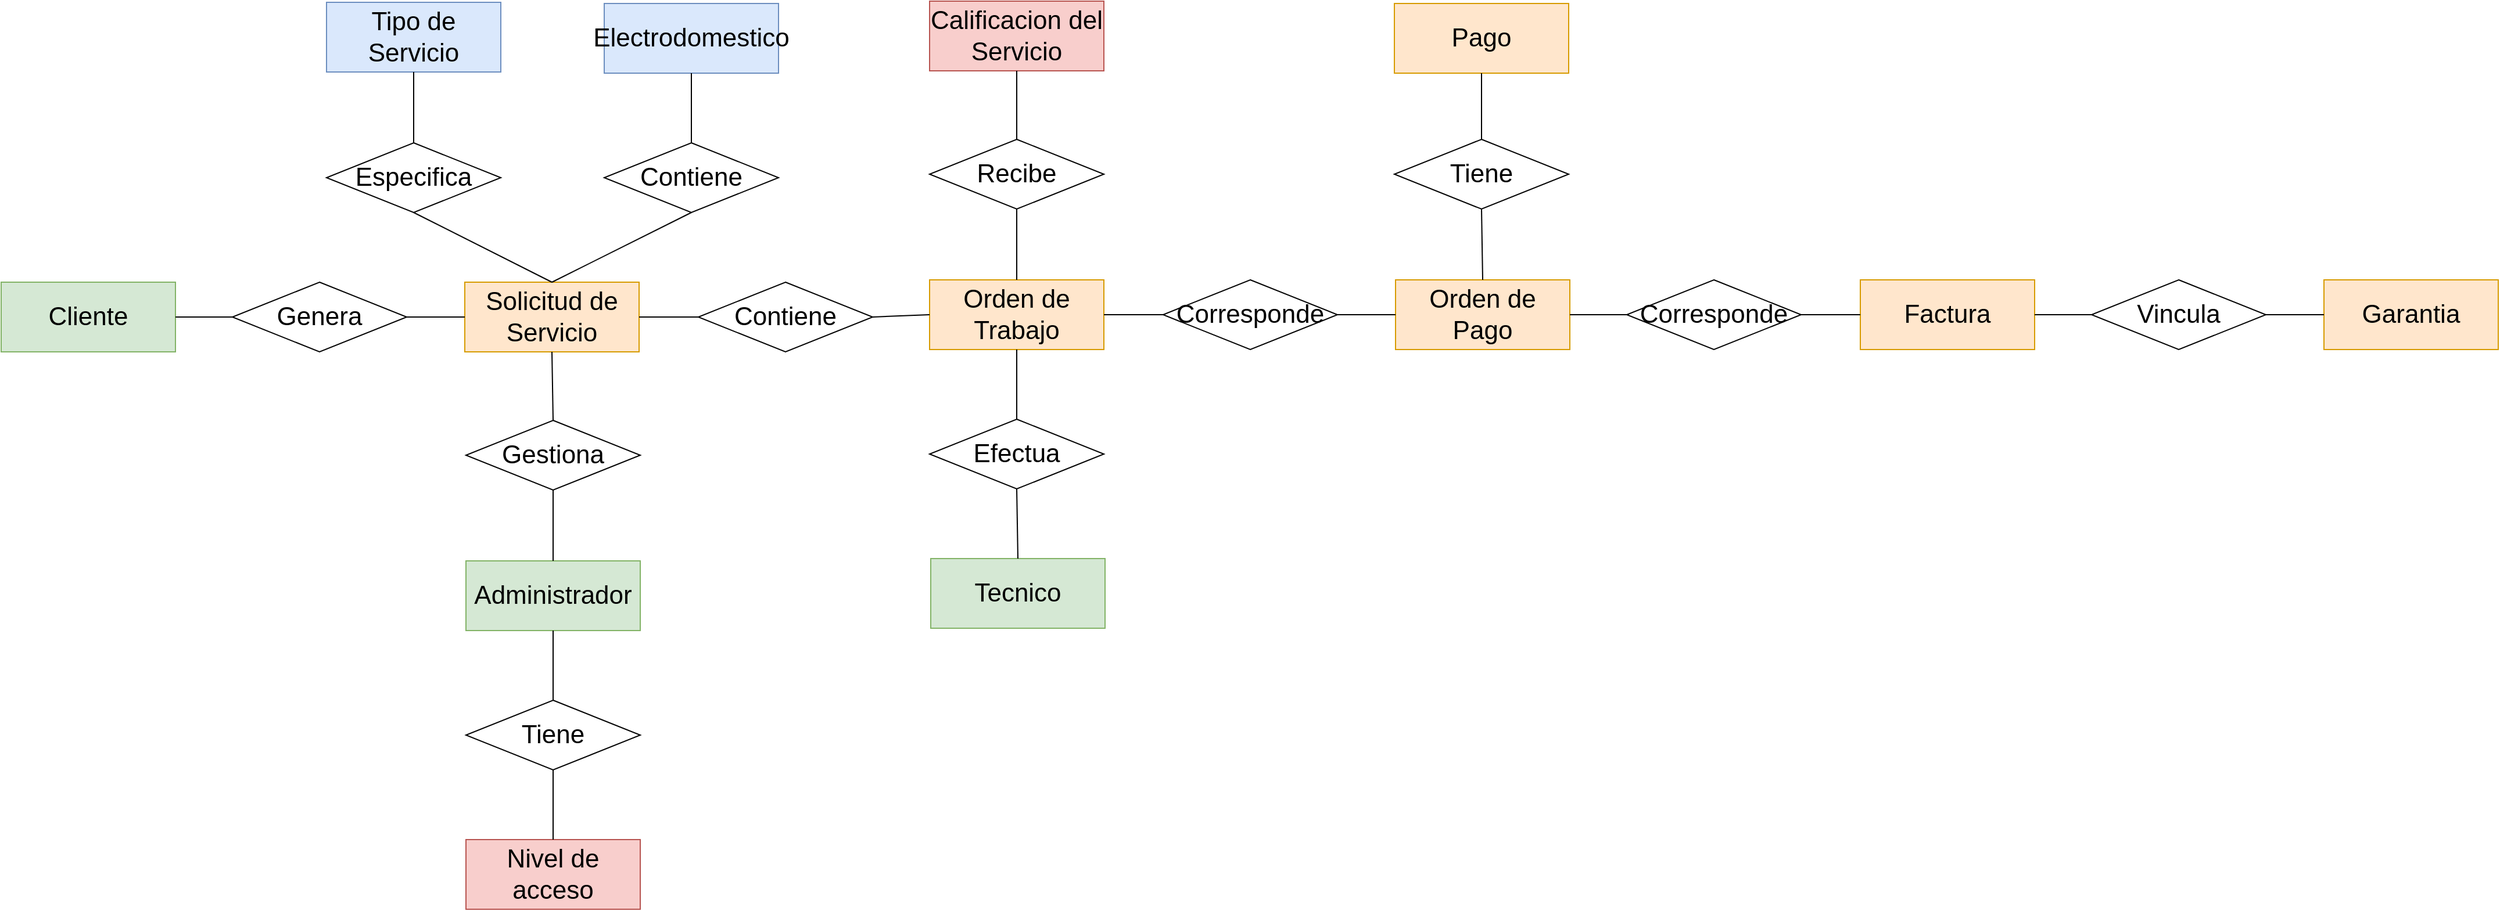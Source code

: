<mxfile version="24.5.5" type="google" pages="3">
  <diagram name="Entidad - Relacion - 1" id="lncNqPCzGM8QUdsTaM2T">
    <mxGraphModel grid="1" page="1" gridSize="10" guides="1" tooltips="1" connect="1" arrows="1" fold="1" pageScale="1" pageWidth="1100" pageHeight="850" background="none" math="0" shadow="0">
      <root>
        <mxCell id="I0GE911VWciwXO5i-P6a-0" />
        <mxCell id="I0GE911VWciwXO5i-P6a-1" parent="I0GE911VWciwXO5i-P6a-0" />
        <mxCell id="I0GE911VWciwXO5i-P6a-2" value="Electrodomestico" style="whiteSpace=wrap;html=1;align=center;fontSize=22;fillColor=#dae8fc;strokeColor=#6c8ebf;" vertex="1" parent="I0GE911VWciwXO5i-P6a-1">
          <mxGeometry x="564" y="3450" width="150" height="60" as="geometry" />
        </mxCell>
        <mxCell id="I0GE911VWciwXO5i-P6a-3" value="Cliente" style="whiteSpace=wrap;html=1;align=center;fontSize=22;fillColor=#d5e8d4;strokeColor=#82b366;" vertex="1" parent="I0GE911VWciwXO5i-P6a-1">
          <mxGeometry x="45" y="3690" width="150" height="60" as="geometry" />
        </mxCell>
        <mxCell id="I0GE911VWciwXO5i-P6a-4" value="Tecnico" style="whiteSpace=wrap;html=1;align=center;fontSize=22;fillColor=#d5e8d4;strokeColor=#82b366;" vertex="1" parent="I0GE911VWciwXO5i-P6a-1">
          <mxGeometry x="845" y="3928" width="150" height="60" as="geometry" />
        </mxCell>
        <mxCell id="I0GE911VWciwXO5i-P6a-5" value="Administrador" style="whiteSpace=wrap;html=1;align=center;direction=east;fontSize=22;fillColor=#d5e8d4;strokeColor=#82b366;" vertex="1" parent="I0GE911VWciwXO5i-P6a-1">
          <mxGeometry x="445" y="3930" width="150" height="60" as="geometry" />
        </mxCell>
        <mxCell id="I0GE911VWciwXO5i-P6a-6" value="Factura" style="whiteSpace=wrap;html=1;align=center;fontSize=22;fillColor=#ffe6cc;strokeColor=#d79b00;" vertex="1" parent="I0GE911VWciwXO5i-P6a-1">
          <mxGeometry x="1645" y="3688" width="150" height="60" as="geometry" />
        </mxCell>
        <mxCell id="I0GE911VWciwXO5i-P6a-7" value="Solicitud de Servicio" style="whiteSpace=wrap;html=1;align=center;fontSize=22;fillColor=#ffe6cc;strokeColor=#d79b00;" vertex="1" parent="I0GE911VWciwXO5i-P6a-1">
          <mxGeometry x="444" y="3690" width="150" height="60" as="geometry" />
        </mxCell>
        <mxCell id="I0GE911VWciwXO5i-P6a-8" value="Garantia" style="whiteSpace=wrap;html=1;align=center;fontSize=22;fillColor=#ffe6cc;strokeColor=#d79b00;" vertex="1" parent="I0GE911VWciwXO5i-P6a-1">
          <mxGeometry x="2044" y="3688" width="150" height="60" as="geometry" />
        </mxCell>
        <mxCell id="I0GE911VWciwXO5i-P6a-9" value="Orden de Trabajo" style="whiteSpace=wrap;html=1;align=center;fontSize=22;fillColor=#ffe6cc;strokeColor=#d79b00;" vertex="1" parent="I0GE911VWciwXO5i-P6a-1">
          <mxGeometry x="844" y="3688" width="150" height="60" as="geometry" />
        </mxCell>
        <mxCell id="I0GE911VWciwXO5i-P6a-10" value="Calificacion del Servicio" style="whiteSpace=wrap;html=1;align=center;fontSize=22;fillColor=#f8cecc;strokeColor=#b85450;" vertex="1" parent="I0GE911VWciwXO5i-P6a-1">
          <mxGeometry x="844" y="3448" width="150" height="60" as="geometry" />
        </mxCell>
        <mxCell id="I0GE911VWciwXO5i-P6a-11" value="Tipo de Servicio" style="whiteSpace=wrap;html=1;align=center;fontSize=22;fillColor=#dae8fc;strokeColor=#6c8ebf;" vertex="1" parent="I0GE911VWciwXO5i-P6a-1">
          <mxGeometry x="325" y="3449" width="150" height="60" as="geometry" />
        </mxCell>
        <mxCell id="I0GE911VWciwXO5i-P6a-12" value="Corresponde" style="shape=rhombus;perimeter=rhombusPerimeter;whiteSpace=wrap;html=1;align=center;fontSize=22;" vertex="1" parent="I0GE911VWciwXO5i-P6a-1">
          <mxGeometry x="1045" y="3688" width="150" height="60" as="geometry" />
        </mxCell>
        <mxCell id="I0GE911VWciwXO5i-P6a-13" value="Gestiona" style="shape=rhombus;perimeter=rhombusPerimeter;whiteSpace=wrap;html=1;align=center;fontSize=22;" vertex="1" parent="I0GE911VWciwXO5i-P6a-1">
          <mxGeometry x="445" y="3809" width="150" height="60" as="geometry" />
        </mxCell>
        <mxCell id="I0GE911VWciwXO5i-P6a-15" value="Vincula" style="shape=rhombus;perimeter=rhombusPerimeter;whiteSpace=wrap;html=1;align=center;fontSize=22;" vertex="1" parent="I0GE911VWciwXO5i-P6a-1">
          <mxGeometry x="1844" y="3688" width="150" height="60" as="geometry" />
        </mxCell>
        <mxCell id="I0GE911VWciwXO5i-P6a-16" value="Genera" style="shape=rhombus;perimeter=rhombusPerimeter;whiteSpace=wrap;html=1;align=center;fontSize=22;" vertex="1" parent="I0GE911VWciwXO5i-P6a-1">
          <mxGeometry x="244" y="3690" width="150" height="60" as="geometry" />
        </mxCell>
        <mxCell id="I0GE911VWciwXO5i-P6a-17" value="Contiene" style="shape=rhombus;perimeter=rhombusPerimeter;whiteSpace=wrap;html=1;align=center;fontSize=22;" vertex="1" parent="I0GE911VWciwXO5i-P6a-1">
          <mxGeometry x="645" y="3690" width="150" height="60" as="geometry" />
        </mxCell>
        <mxCell id="I0GE911VWciwXO5i-P6a-18" value="Contiene" style="shape=rhombus;perimeter=rhombusPerimeter;whiteSpace=wrap;html=1;align=center;fontSize=22;" vertex="1" parent="I0GE911VWciwXO5i-P6a-1">
          <mxGeometry x="564" y="3570" width="150" height="60" as="geometry" />
        </mxCell>
        <mxCell id="I0GE911VWciwXO5i-P6a-19" value="Pago" style="whiteSpace=wrap;html=1;align=center;fontSize=22;fillColor=#ffe6cc;strokeColor=#d79b00;" vertex="1" parent="I0GE911VWciwXO5i-P6a-1">
          <mxGeometry x="1244" y="3450" width="150" height="60" as="geometry" />
        </mxCell>
        <mxCell id="I0GE911VWciwXO5i-P6a-20" value="Tiene" style="shape=rhombus;perimeter=rhombusPerimeter;whiteSpace=wrap;html=1;align=center;fontSize=22;" vertex="1" parent="I0GE911VWciwXO5i-P6a-1">
          <mxGeometry x="445" y="4050" width="150" height="60" as="geometry" />
        </mxCell>
        <mxCell id="I0GE911VWciwXO5i-P6a-21" value="Recibe" style="shape=rhombus;perimeter=rhombusPerimeter;whiteSpace=wrap;html=1;align=center;fontSize=22;" vertex="1" parent="I0GE911VWciwXO5i-P6a-1">
          <mxGeometry x="844" y="3567" width="150" height="60" as="geometry" />
        </mxCell>
        <mxCell id="I0GE911VWciwXO5i-P6a-22" value="Especifica" style="shape=rhombus;perimeter=rhombusPerimeter;whiteSpace=wrap;html=1;align=center;fontSize=22;" vertex="1" parent="I0GE911VWciwXO5i-P6a-1">
          <mxGeometry x="325" y="3570" width="150" height="60" as="geometry" />
        </mxCell>
        <mxCell id="I0GE911VWciwXO5i-P6a-23" value="Efectua" style="shape=rhombus;perimeter=rhombusPerimeter;whiteSpace=wrap;html=1;align=center;fontSize=22;" vertex="1" parent="I0GE911VWciwXO5i-P6a-1">
          <mxGeometry x="844" y="3808" width="150" height="60" as="geometry" />
        </mxCell>
        <mxCell id="I0GE911VWciwXO5i-P6a-24" value="Tiene" style="shape=rhombus;perimeter=rhombusPerimeter;whiteSpace=wrap;html=1;align=center;fontSize=22;" vertex="1" parent="I0GE911VWciwXO5i-P6a-1">
          <mxGeometry x="1244" y="3567" width="150" height="60" as="geometry" />
        </mxCell>
        <mxCell id="I0GE911VWciwXO5i-P6a-25" value="Nivel de acceso" style="whiteSpace=wrap;html=1;align=center;direction=east;fontSize=22;fillColor=#f8cecc;strokeColor=#b85450;" vertex="1" parent="I0GE911VWciwXO5i-P6a-1">
          <mxGeometry x="445" y="4170" width="150" height="60" as="geometry" />
        </mxCell>
        <mxCell id="I0GE911VWciwXO5i-P6a-26" value="Corresponde" style="shape=rhombus;perimeter=rhombusPerimeter;whiteSpace=wrap;html=1;align=center;fontSize=22;" vertex="1" parent="I0GE911VWciwXO5i-P6a-1">
          <mxGeometry x="1444" y="3688" width="150" height="60" as="geometry" />
        </mxCell>
        <mxCell id="I0GE911VWciwXO5i-P6a-27" value="Orden de Pago" style="whiteSpace=wrap;html=1;align=center;fontSize=22;fillColor=#ffe6cc;strokeColor=#d79b00;" vertex="1" parent="I0GE911VWciwXO5i-P6a-1">
          <mxGeometry x="1245" y="3688" width="150" height="60" as="geometry" />
        </mxCell>
        <mxCell id="I0GE911VWciwXO5i-P6a-28" value="" style="endArrow=none;html=1;rounded=0;exitX=0.5;exitY=0;exitDx=0;exitDy=0;entryX=0.5;entryY=1;entryDx=0;entryDy=0;" edge="1" parent="I0GE911VWciwXO5i-P6a-1" source="I0GE911VWciwXO5i-P6a-18" target="I0GE911VWciwXO5i-P6a-2">
          <mxGeometry relative="1" as="geometry">
            <mxPoint x="339" y="3520" as="sourcePoint" />
            <mxPoint x="499" y="3520" as="targetPoint" />
          </mxGeometry>
        </mxCell>
        <mxCell id="I0GE911VWciwXO5i-P6a-29" value="" style="endArrow=none;html=1;rounded=0;exitX=0.5;exitY=1;exitDx=0;exitDy=0;entryX=0.5;entryY=0;entryDx=0;entryDy=0;" edge="1" parent="I0GE911VWciwXO5i-P6a-1" source="I0GE911VWciwXO5i-P6a-22" target="I0GE911VWciwXO5i-P6a-7">
          <mxGeometry relative="1" as="geometry">
            <mxPoint x="430" y="3530" as="sourcePoint" />
            <mxPoint x="590" y="3530" as="targetPoint" />
          </mxGeometry>
        </mxCell>
        <mxCell id="I0GE911VWciwXO5i-P6a-30" value="" style="endArrow=none;html=1;rounded=0;exitX=0.5;exitY=0;exitDx=0;exitDy=0;entryX=0.5;entryY=1;entryDx=0;entryDy=0;" edge="1" parent="I0GE911VWciwXO5i-P6a-1" source="I0GE911VWciwXO5i-P6a-7" target="I0GE911VWciwXO5i-P6a-18">
          <mxGeometry relative="1" as="geometry">
            <mxPoint x="440" y="3540" as="sourcePoint" />
            <mxPoint x="600" y="3540" as="targetPoint" />
          </mxGeometry>
        </mxCell>
        <mxCell id="I0GE911VWciwXO5i-P6a-31" value="" style="endArrow=none;html=1;rounded=0;exitX=0.5;exitY=1;exitDx=0;exitDy=0;entryX=0.5;entryY=0;entryDx=0;entryDy=0;" edge="1" parent="I0GE911VWciwXO5i-P6a-1" source="I0GE911VWciwXO5i-P6a-11" target="I0GE911VWciwXO5i-P6a-22">
          <mxGeometry relative="1" as="geometry">
            <mxPoint x="530" y="3550" as="sourcePoint" />
            <mxPoint x="690" y="3550" as="targetPoint" />
          </mxGeometry>
        </mxCell>
        <mxCell id="I0GE911VWciwXO5i-P6a-32" value="" style="endArrow=none;html=1;rounded=0;exitX=1;exitY=0.5;exitDx=0;exitDy=0;entryX=0;entryY=0.5;entryDx=0;entryDy=0;" edge="1" parent="I0GE911VWciwXO5i-P6a-1" source="I0GE911VWciwXO5i-P6a-16" target="I0GE911VWciwXO5i-P6a-7">
          <mxGeometry relative="1" as="geometry">
            <mxPoint x="460" y="3564" as="sourcePoint" />
            <mxPoint x="620" y="3564" as="targetPoint" />
          </mxGeometry>
        </mxCell>
        <mxCell id="I0GE911VWciwXO5i-P6a-33" value="" style="endArrow=none;html=1;rounded=0;exitX=1;exitY=0.5;exitDx=0;exitDy=0;entryX=0;entryY=0.5;entryDx=0;entryDy=0;" edge="1" parent="I0GE911VWciwXO5i-P6a-1" source="I0GE911VWciwXO5i-P6a-3" target="I0GE911VWciwXO5i-P6a-16">
          <mxGeometry relative="1" as="geometry">
            <mxPoint x="470" y="3574" as="sourcePoint" />
            <mxPoint x="630" y="3574" as="targetPoint" />
          </mxGeometry>
        </mxCell>
        <mxCell id="I0GE911VWciwXO5i-P6a-34" value="" style="endArrow=none;html=1;rounded=0;entryX=0.5;entryY=1;entryDx=0;entryDy=0;exitX=0.5;exitY=0;exitDx=0;exitDy=0;" edge="1" parent="I0GE911VWciwXO5i-P6a-1" source="I0GE911VWciwXO5i-P6a-13" target="I0GE911VWciwXO5i-P6a-7">
          <mxGeometry relative="1" as="geometry">
            <mxPoint x="140" y="3889" as="sourcePoint" />
            <mxPoint x="350" y="3869" as="targetPoint" />
          </mxGeometry>
        </mxCell>
        <mxCell id="I0GE911VWciwXO5i-P6a-35" value="" style="endArrow=none;html=1;rounded=0;entryX=0.5;entryY=1;entryDx=0;entryDy=0;exitX=0.5;exitY=0;exitDx=0;exitDy=0;" edge="1" parent="I0GE911VWciwXO5i-P6a-1" source="I0GE911VWciwXO5i-P6a-5" target="I0GE911VWciwXO5i-P6a-13">
          <mxGeometry relative="1" as="geometry">
            <mxPoint x="210" y="3900" as="sourcePoint" />
            <mxPoint x="370" y="3900" as="targetPoint" />
          </mxGeometry>
        </mxCell>
        <mxCell id="I0GE911VWciwXO5i-P6a-36" value="" style="endArrow=none;html=1;rounded=0;entryX=0.5;entryY=1;entryDx=0;entryDy=0;exitX=0.5;exitY=0;exitDx=0;exitDy=0;" edge="1" parent="I0GE911VWciwXO5i-P6a-1" source="I0GE911VWciwXO5i-P6a-20" target="I0GE911VWciwXO5i-P6a-5">
          <mxGeometry relative="1" as="geometry">
            <mxPoint x="84" y="3910" as="sourcePoint" />
            <mxPoint x="244" y="3910" as="targetPoint" />
          </mxGeometry>
        </mxCell>
        <mxCell id="I0GE911VWciwXO5i-P6a-37" value="" style="endArrow=none;html=1;rounded=0;exitX=1;exitY=0.5;exitDx=0;exitDy=0;entryX=0;entryY=0.5;entryDx=0;entryDy=0;" edge="1" parent="I0GE911VWciwXO5i-P6a-1" source="I0GE911VWciwXO5i-P6a-7" target="I0GE911VWciwXO5i-P6a-17">
          <mxGeometry relative="1" as="geometry">
            <mxPoint x="112" y="3920" as="sourcePoint" />
            <mxPoint x="272" y="3920" as="targetPoint" />
          </mxGeometry>
        </mxCell>
        <mxCell id="I0GE911VWciwXO5i-P6a-38" value="" style="endArrow=none;html=1;rounded=0;exitX=1;exitY=0.5;exitDx=0;exitDy=0;entryX=0;entryY=0.5;entryDx=0;entryDy=0;" edge="1" parent="I0GE911VWciwXO5i-P6a-1" source="I0GE911VWciwXO5i-P6a-17" target="I0GE911VWciwXO5i-P6a-9">
          <mxGeometry relative="1" as="geometry">
            <mxPoint x="239" y="3686" as="sourcePoint" />
            <mxPoint x="399" y="3686" as="targetPoint" />
          </mxGeometry>
        </mxCell>
        <mxCell id="I0GE911VWciwXO5i-P6a-39" value="" style="endArrow=none;html=1;rounded=0;exitX=0.5;exitY=1;exitDx=0;exitDy=0;entryX=0.5;entryY=0;entryDx=0;entryDy=0;" edge="1" parent="I0GE911VWciwXO5i-P6a-1" source="I0GE911VWciwXO5i-P6a-10" target="I0GE911VWciwXO5i-P6a-21">
          <mxGeometry relative="1" as="geometry">
            <mxPoint x="110" y="3698" as="sourcePoint" />
            <mxPoint x="270" y="3698" as="targetPoint" />
          </mxGeometry>
        </mxCell>
        <mxCell id="I0GE911VWciwXO5i-P6a-40" value="" style="endArrow=none;html=1;rounded=0;exitX=0.5;exitY=1;exitDx=0;exitDy=0;entryX=0.5;entryY=0;entryDx=0;entryDy=0;" edge="1" parent="I0GE911VWciwXO5i-P6a-1" source="I0GE911VWciwXO5i-P6a-23" target="I0GE911VWciwXO5i-P6a-4">
          <mxGeometry relative="1" as="geometry">
            <mxPoint x="120" y="3708" as="sourcePoint" />
            <mxPoint x="280" y="3708" as="targetPoint" />
          </mxGeometry>
        </mxCell>
        <mxCell id="I0GE911VWciwXO5i-P6a-41" value="" style="endArrow=none;html=1;rounded=0;exitX=0.5;exitY=1;exitDx=0;exitDy=0;entryX=0.5;entryY=0;entryDx=0;entryDy=0;" edge="1" parent="I0GE911VWciwXO5i-P6a-1" source="I0GE911VWciwXO5i-P6a-9" target="I0GE911VWciwXO5i-P6a-23">
          <mxGeometry relative="1" as="geometry">
            <mxPoint x="130" y="3718" as="sourcePoint" />
            <mxPoint x="290" y="3718" as="targetPoint" />
          </mxGeometry>
        </mxCell>
        <mxCell id="I0GE911VWciwXO5i-P6a-42" value="" style="endArrow=none;html=1;rounded=0;exitX=0.5;exitY=0;exitDx=0;exitDy=0;entryX=0.5;entryY=1;entryDx=0;entryDy=0;" edge="1" parent="I0GE911VWciwXO5i-P6a-1" source="I0GE911VWciwXO5i-P6a-9" target="I0GE911VWciwXO5i-P6a-21">
          <mxGeometry relative="1" as="geometry">
            <mxPoint x="140" y="3728" as="sourcePoint" />
            <mxPoint x="300" y="3728" as="targetPoint" />
          </mxGeometry>
        </mxCell>
        <mxCell id="I0GE911VWciwXO5i-P6a-45" value="" style="endArrow=none;html=1;rounded=0;entryX=0.5;entryY=0;entryDx=0;entryDy=0;exitX=0.5;exitY=1;exitDx=0;exitDy=0;" edge="1" parent="I0GE911VWciwXO5i-P6a-1" source="I0GE911VWciwXO5i-P6a-20" target="I0GE911VWciwXO5i-P6a-25">
          <mxGeometry relative="1" as="geometry">
            <mxPoint x="170" y="4000" as="sourcePoint" />
            <mxPoint x="330" y="4000" as="targetPoint" />
          </mxGeometry>
        </mxCell>
        <mxCell id="I0GE911VWciwXO5i-P6a-46" value="" style="endArrow=none;html=1;rounded=0;exitX=0.5;exitY=0;exitDx=0;exitDy=0;entryX=0.5;entryY=1;entryDx=0;entryDy=0;" edge="1" parent="I0GE911VWciwXO5i-P6a-1" source="I0GE911VWciwXO5i-P6a-27" target="I0GE911VWciwXO5i-P6a-24">
          <mxGeometry relative="1" as="geometry">
            <mxPoint x="1220" y="3510" as="sourcePoint" />
            <mxPoint x="1380" y="3510" as="targetPoint" />
          </mxGeometry>
        </mxCell>
        <mxCell id="I0GE911VWciwXO5i-P6a-47" value="" style="endArrow=none;html=1;rounded=0;exitX=1;exitY=0.5;exitDx=0;exitDy=0;entryX=0;entryY=0.5;entryDx=0;entryDy=0;" edge="1" parent="I0GE911VWciwXO5i-P6a-1" source="I0GE911VWciwXO5i-P6a-12" target="I0GE911VWciwXO5i-P6a-27">
          <mxGeometry relative="1" as="geometry">
            <mxPoint x="1300" y="3680" as="sourcePoint" />
            <mxPoint x="1460" y="3680" as="targetPoint" />
          </mxGeometry>
        </mxCell>
        <mxCell id="I0GE911VWciwXO5i-P6a-48" value="" style="endArrow=none;html=1;rounded=0;exitX=0.5;exitY=0;exitDx=0;exitDy=0;entryX=0.5;entryY=1;entryDx=0;entryDy=0;" edge="1" parent="I0GE911VWciwXO5i-P6a-1" source="I0GE911VWciwXO5i-P6a-24" target="I0GE911VWciwXO5i-P6a-19">
          <mxGeometry relative="1" as="geometry">
            <mxPoint x="1230" y="3520" as="sourcePoint" />
            <mxPoint x="1390" y="3520" as="targetPoint" />
          </mxGeometry>
        </mxCell>
        <mxCell id="I0GE911VWciwXO5i-P6a-49" value="" style="endArrow=none;html=1;rounded=0;exitX=1;exitY=0.5;exitDx=0;exitDy=0;entryX=0;entryY=0.5;entryDx=0;entryDy=0;" edge="1" parent="I0GE911VWciwXO5i-P6a-1" source="I0GE911VWciwXO5i-P6a-9" target="I0GE911VWciwXO5i-P6a-12">
          <mxGeometry relative="1" as="geometry">
            <mxPoint x="1240" y="3530" as="sourcePoint" />
            <mxPoint x="1400" y="3530" as="targetPoint" />
          </mxGeometry>
        </mxCell>
        <mxCell id="I0GE911VWciwXO5i-P6a-50" value="" style="endArrow=none;html=1;rounded=0;exitX=1;exitY=0.5;exitDx=0;exitDy=0;entryX=0;entryY=0.5;entryDx=0;entryDy=0;" edge="1" parent="I0GE911VWciwXO5i-P6a-1" source="I0GE911VWciwXO5i-P6a-26" target="I0GE911VWciwXO5i-P6a-6">
          <mxGeometry relative="1" as="geometry">
            <mxPoint x="1359" y="3479.58" as="sourcePoint" />
            <mxPoint x="1519" y="3479.58" as="targetPoint" />
          </mxGeometry>
        </mxCell>
        <mxCell id="I0GE911VWciwXO5i-P6a-51" value="" style="endArrow=none;html=1;rounded=0;entryX=0;entryY=0.5;entryDx=0;entryDy=0;exitX=1;exitY=0.5;exitDx=0;exitDy=0;" edge="1" parent="I0GE911VWciwXO5i-P6a-1" source="I0GE911VWciwXO5i-P6a-27" target="I0GE911VWciwXO5i-P6a-26">
          <mxGeometry relative="1" as="geometry">
            <mxPoint x="1770" y="3960" as="sourcePoint" />
            <mxPoint x="1930" y="3489.58" as="targetPoint" />
          </mxGeometry>
        </mxCell>
        <mxCell id="I0GE911VWciwXO5i-P6a-52" value="" style="endArrow=none;html=1;rounded=0;exitX=0;exitY=0.5;exitDx=0;exitDy=0;entryX=1;entryY=0.5;entryDx=0;entryDy=0;" edge="1" parent="I0GE911VWciwXO5i-P6a-1" source="I0GE911VWciwXO5i-P6a-15" target="I0GE911VWciwXO5i-P6a-6">
          <mxGeometry relative="1" as="geometry">
            <mxPoint x="1379" y="3499.58" as="sourcePoint" />
            <mxPoint x="1539" y="3499.58" as="targetPoint" />
          </mxGeometry>
        </mxCell>
        <mxCell id="I0GE911VWciwXO5i-P6a-53" value="" style="endArrow=none;html=1;rounded=0;exitX=0;exitY=0.5;exitDx=0;exitDy=0;entryX=1;entryY=0.5;entryDx=0;entryDy=0;" edge="1" parent="I0GE911VWciwXO5i-P6a-1" source="I0GE911VWciwXO5i-P6a-8" target="I0GE911VWciwXO5i-P6a-15">
          <mxGeometry relative="1" as="geometry">
            <mxPoint x="1389" y="3509.58" as="sourcePoint" />
            <mxPoint x="1549" y="3509.58" as="targetPoint" />
          </mxGeometry>
        </mxCell>
      </root>
    </mxGraphModel>
  </diagram>
  <diagram name="Entidad - Relacion - 2" id="LGCUnCfMKbxOWUdDMU7y">
    <mxGraphModel grid="1" page="1" gridSize="10" guides="1" tooltips="1" connect="1" arrows="1" fold="1" pageScale="1" pageWidth="1100" pageHeight="850" background="none" math="0" shadow="0">
      <root>
        <mxCell id="X2T2T-jpfHlOnnftBi9z-0" />
        <mxCell id="X2T2T-jpfHlOnnftBi9z-1" parent="X2T2T-jpfHlOnnftBi9z-0" />
        <mxCell id="X2T2T-jpfHlOnnftBi9z-2" value="Electrodomestico" style="whiteSpace=wrap;html=1;align=center;fontSize=22;fillColor=#dae8fc;strokeColor=#6c8ebf;" vertex="1" parent="X2T2T-jpfHlOnnftBi9z-1">
          <mxGeometry x="564" y="3450" width="150" height="60" as="geometry" />
        </mxCell>
        <mxCell id="X2T2T-jpfHlOnnftBi9z-3" value="Cliente" style="whiteSpace=wrap;html=1;align=center;fontSize=22;fillColor=#d5e8d4;strokeColor=#82b366;" vertex="1" parent="X2T2T-jpfHlOnnftBi9z-1">
          <mxGeometry x="45" y="3690" width="150" height="60" as="geometry" />
        </mxCell>
        <mxCell id="X2T2T-jpfHlOnnftBi9z-4" value="Tecnico" style="whiteSpace=wrap;html=1;align=center;fontSize=22;fillColor=#d5e8d4;strokeColor=#82b366;" vertex="1" parent="X2T2T-jpfHlOnnftBi9z-1">
          <mxGeometry x="845" y="3929" width="150" height="60" as="geometry" />
        </mxCell>
        <mxCell id="X2T2T-jpfHlOnnftBi9z-5" value="Administrador" style="whiteSpace=wrap;html=1;align=center;direction=east;fontSize=22;fillColor=#d5e8d4;strokeColor=#82b366;" vertex="1" parent="X2T2T-jpfHlOnnftBi9z-1">
          <mxGeometry x="445" y="3930" width="150" height="60" as="geometry" />
        </mxCell>
        <mxCell id="X2T2T-jpfHlOnnftBi9z-6" value="Factura" style="whiteSpace=wrap;html=1;align=center;fontSize=22;fillColor=#ffe6cc;strokeColor=#d79b00;" vertex="1" parent="X2T2T-jpfHlOnnftBi9z-1">
          <mxGeometry x="1645" y="3690" width="150" height="60" as="geometry" />
        </mxCell>
        <mxCell id="X2T2T-jpfHlOnnftBi9z-7" value="Solicitud de Servicio" style="whiteSpace=wrap;html=1;align=center;fontSize=22;fillColor=#ffe6cc;strokeColor=#d79b00;" vertex="1" parent="X2T2T-jpfHlOnnftBi9z-1">
          <mxGeometry x="444" y="3690" width="150" height="60" as="geometry" />
        </mxCell>
        <mxCell id="X2T2T-jpfHlOnnftBi9z-8" value="Garantia" style="whiteSpace=wrap;html=1;align=center;fontSize=22;fillColor=#ffe6cc;strokeColor=#d79b00;" vertex="1" parent="X2T2T-jpfHlOnnftBi9z-1">
          <mxGeometry x="2044" y="3690" width="150" height="60" as="geometry" />
        </mxCell>
        <mxCell id="X2T2T-jpfHlOnnftBi9z-9" value="Orden de Trabajo" style="whiteSpace=wrap;html=1;align=center;fontSize=22;fillColor=#ffe6cc;strokeColor=#d79b00;" vertex="1" parent="X2T2T-jpfHlOnnftBi9z-1">
          <mxGeometry x="844" y="3690" width="150" height="60" as="geometry" />
        </mxCell>
        <mxCell id="X2T2T-jpfHlOnnftBi9z-10" value="Calificacion del Servicio" style="whiteSpace=wrap;html=1;align=center;fontSize=22;fillColor=#f8cecc;strokeColor=#b85450;" vertex="1" parent="X2T2T-jpfHlOnnftBi9z-1">
          <mxGeometry x="844" y="3448" width="150" height="60" as="geometry" />
        </mxCell>
        <mxCell id="X2T2T-jpfHlOnnftBi9z-11" value="Tipo de Servicio" style="whiteSpace=wrap;html=1;align=center;fontSize=22;fillColor=#dae8fc;strokeColor=#6c8ebf;" vertex="1" parent="X2T2T-jpfHlOnnftBi9z-1">
          <mxGeometry x="325" y="3449" width="150" height="60" as="geometry" />
        </mxCell>
        <mxCell id="X2T2T-jpfHlOnnftBi9z-12" value="Corresponde" style="shape=rhombus;perimeter=rhombusPerimeter;whiteSpace=wrap;html=1;align=center;fontSize=22;" vertex="1" parent="X2T2T-jpfHlOnnftBi9z-1">
          <mxGeometry x="1045" y="3690" width="150" height="60" as="geometry" />
        </mxCell>
        <mxCell id="X2T2T-jpfHlOnnftBi9z-13" value="Gestiona" style="shape=rhombus;perimeter=rhombusPerimeter;whiteSpace=wrap;html=1;align=center;fontSize=22;" vertex="1" parent="X2T2T-jpfHlOnnftBi9z-1">
          <mxGeometry x="445" y="3810" width="150" height="60" as="geometry" />
        </mxCell>
        <mxCell id="X2T2T-jpfHlOnnftBi9z-14" value="Vincula" style="shape=rhombus;perimeter=rhombusPerimeter;whiteSpace=wrap;html=1;align=center;fontSize=22;" vertex="1" parent="X2T2T-jpfHlOnnftBi9z-1">
          <mxGeometry x="1844" y="3690" width="150" height="60" as="geometry" />
        </mxCell>
        <mxCell id="X2T2T-jpfHlOnnftBi9z-15" value="Genera" style="shape=rhombus;perimeter=rhombusPerimeter;whiteSpace=wrap;html=1;align=center;fontSize=22;" vertex="1" parent="X2T2T-jpfHlOnnftBi9z-1">
          <mxGeometry x="245" y="3690" width="150" height="60" as="geometry" />
        </mxCell>
        <mxCell id="X2T2T-jpfHlOnnftBi9z-16" value="Contiene" style="shape=rhombus;perimeter=rhombusPerimeter;whiteSpace=wrap;html=1;align=center;fontSize=22;" vertex="1" parent="X2T2T-jpfHlOnnftBi9z-1">
          <mxGeometry x="645" y="3690" width="150" height="60" as="geometry" />
        </mxCell>
        <mxCell id="X2T2T-jpfHlOnnftBi9z-17" value="Contiene" style="shape=rhombus;perimeter=rhombusPerimeter;whiteSpace=wrap;html=1;align=center;fontSize=22;" vertex="1" parent="X2T2T-jpfHlOnnftBi9z-1">
          <mxGeometry x="564" y="3570" width="150" height="60" as="geometry" />
        </mxCell>
        <mxCell id="X2T2T-jpfHlOnnftBi9z-18" value="Pago" style="whiteSpace=wrap;html=1;align=center;fontSize=22;fillColor=#ffe6cc;strokeColor=#d79b00;" vertex="1" parent="X2T2T-jpfHlOnnftBi9z-1">
          <mxGeometry x="1244" y="3450" width="150" height="60" as="geometry" />
        </mxCell>
        <mxCell id="X2T2T-jpfHlOnnftBi9z-19" value="Tiene" style="shape=rhombus;perimeter=rhombusPerimeter;whiteSpace=wrap;html=1;align=center;fontSize=22;" vertex="1" parent="X2T2T-jpfHlOnnftBi9z-1">
          <mxGeometry x="445" y="4050" width="150" height="60" as="geometry" />
        </mxCell>
        <mxCell id="X2T2T-jpfHlOnnftBi9z-20" value="Recibe" style="shape=rhombus;perimeter=rhombusPerimeter;whiteSpace=wrap;html=1;align=center;fontSize=22;" vertex="1" parent="X2T2T-jpfHlOnnftBi9z-1">
          <mxGeometry x="844" y="3570" width="150" height="60" as="geometry" />
        </mxCell>
        <mxCell id="X2T2T-jpfHlOnnftBi9z-21" value="Especifica" style="shape=rhombus;perimeter=rhombusPerimeter;whiteSpace=wrap;html=1;align=center;fontSize=22;" vertex="1" parent="X2T2T-jpfHlOnnftBi9z-1">
          <mxGeometry x="325" y="3570" width="150" height="60" as="geometry" />
        </mxCell>
        <mxCell id="X2T2T-jpfHlOnnftBi9z-22" value="Efectua" style="shape=rhombus;perimeter=rhombusPerimeter;whiteSpace=wrap;html=1;align=center;fontSize=22;" vertex="1" parent="X2T2T-jpfHlOnnftBi9z-1">
          <mxGeometry x="844" y="3810" width="150" height="60" as="geometry" />
        </mxCell>
        <mxCell id="X2T2T-jpfHlOnnftBi9z-23" value="Tiene" style="shape=rhombus;perimeter=rhombusPerimeter;whiteSpace=wrap;html=1;align=center;fontSize=22;" vertex="1" parent="X2T2T-jpfHlOnnftBi9z-1">
          <mxGeometry x="1244" y="3570" width="150" height="60" as="geometry" />
        </mxCell>
        <mxCell id="X2T2T-jpfHlOnnftBi9z-24" value="Nivel de acceso" style="whiteSpace=wrap;html=1;align=center;direction=east;fontSize=22;fillColor=#f8cecc;strokeColor=#b85450;" vertex="1" parent="X2T2T-jpfHlOnnftBi9z-1">
          <mxGeometry x="445" y="4170" width="150" height="60" as="geometry" />
        </mxCell>
        <mxCell id="X2T2T-jpfHlOnnftBi9z-25" value="Corresponde" style="shape=rhombus;perimeter=rhombusPerimeter;whiteSpace=wrap;html=1;align=center;fontSize=22;" vertex="1" parent="X2T2T-jpfHlOnnftBi9z-1">
          <mxGeometry x="1444" y="3690" width="150" height="60" as="geometry" />
        </mxCell>
        <mxCell id="X2T2T-jpfHlOnnftBi9z-26" value="Orden de Pago" style="whiteSpace=wrap;html=1;align=center;fontSize=22;fillColor=#ffe6cc;strokeColor=#d79b00;" vertex="1" parent="X2T2T-jpfHlOnnftBi9z-1">
          <mxGeometry x="1244" y="3690" width="150" height="60" as="geometry" />
        </mxCell>
        <mxCell id="X2T2T-jpfHlOnnftBi9z-27" value="(1:N)" style="endArrow=none;html=1;rounded=0;exitX=0.5;exitY=0;exitDx=0;exitDy=0;entryX=0.5;entryY=1;entryDx=0;entryDy=0;" edge="1" parent="X2T2T-jpfHlOnnftBi9z-1" source="X2T2T-jpfHlOnnftBi9z-17" target="X2T2T-jpfHlOnnftBi9z-2">
          <mxGeometry relative="1" as="geometry">
            <mxPoint x="339" y="3520" as="sourcePoint" />
            <mxPoint x="499" y="3520" as="targetPoint" />
          </mxGeometry>
        </mxCell>
        <mxCell id="X2T2T-jpfHlOnnftBi9z-28" value="(1:N)" style="endArrow=none;html=1;rounded=0;exitX=0.5;exitY=1;exitDx=0;exitDy=0;entryX=0.5;entryY=0;entryDx=0;entryDy=0;" edge="1" parent="X2T2T-jpfHlOnnftBi9z-1" source="X2T2T-jpfHlOnnftBi9z-21" target="X2T2T-jpfHlOnnftBi9z-7">
          <mxGeometry relative="1" as="geometry">
            <mxPoint x="430" y="3530" as="sourcePoint" />
            <mxPoint x="590" y="3530" as="targetPoint" />
          </mxGeometry>
        </mxCell>
        <mxCell id="X2T2T-jpfHlOnnftBi9z-29" value="(1:N)" style="endArrow=none;html=1;rounded=0;exitX=0.5;exitY=0;exitDx=0;exitDy=0;entryX=0.5;entryY=1;entryDx=0;entryDy=0;" edge="1" parent="X2T2T-jpfHlOnnftBi9z-1" source="X2T2T-jpfHlOnnftBi9z-7" target="X2T2T-jpfHlOnnftBi9z-17">
          <mxGeometry relative="1" as="geometry">
            <mxPoint x="440" y="3540" as="sourcePoint" />
            <mxPoint x="600" y="3540" as="targetPoint" />
          </mxGeometry>
        </mxCell>
        <mxCell id="X2T2T-jpfHlOnnftBi9z-30" value="(1:N)" style="endArrow=none;html=1;rounded=0;exitX=0.5;exitY=1;exitDx=0;exitDy=0;entryX=0.5;entryY=0;entryDx=0;entryDy=0;" edge="1" parent="X2T2T-jpfHlOnnftBi9z-1" source="X2T2T-jpfHlOnnftBi9z-11" target="X2T2T-jpfHlOnnftBi9z-21">
          <mxGeometry relative="1" as="geometry">
            <mxPoint x="530" y="3550" as="sourcePoint" />
            <mxPoint x="690" y="3550" as="targetPoint" />
          </mxGeometry>
        </mxCell>
        <mxCell id="X2T2T-jpfHlOnnftBi9z-31" value="(1:N)" style="endArrow=none;html=1;rounded=0;exitX=1;exitY=0.5;exitDx=0;exitDy=0;entryX=0;entryY=0.5;entryDx=0;entryDy=0;" edge="1" parent="X2T2T-jpfHlOnnftBi9z-1" source="X2T2T-jpfHlOnnftBi9z-15" target="X2T2T-jpfHlOnnftBi9z-7">
          <mxGeometry relative="1" as="geometry">
            <mxPoint x="460" y="3564" as="sourcePoint" />
            <mxPoint x="620" y="3564" as="targetPoint" />
          </mxGeometry>
        </mxCell>
        <mxCell id="X2T2T-jpfHlOnnftBi9z-32" value="(1:1)" style="endArrow=none;html=1;rounded=0;exitX=1;exitY=0.5;exitDx=0;exitDy=0;entryX=0;entryY=0.5;entryDx=0;entryDy=0;" edge="1" parent="X2T2T-jpfHlOnnftBi9z-1" source="X2T2T-jpfHlOnnftBi9z-3" target="X2T2T-jpfHlOnnftBi9z-15">
          <mxGeometry relative="1" as="geometry">
            <mxPoint x="470" y="3574" as="sourcePoint" />
            <mxPoint x="630" y="3574" as="targetPoint" />
          </mxGeometry>
        </mxCell>
        <mxCell id="X2T2T-jpfHlOnnftBi9z-33" value="(1:N)" style="endArrow=none;html=1;rounded=0;entryX=0.5;entryY=1;entryDx=0;entryDy=0;exitX=0.5;exitY=0;exitDx=0;exitDy=0;" edge="1" parent="X2T2T-jpfHlOnnftBi9z-1" source="X2T2T-jpfHlOnnftBi9z-13" target="X2T2T-jpfHlOnnftBi9z-7">
          <mxGeometry relative="1" as="geometry">
            <mxPoint x="140" y="3889" as="sourcePoint" />
            <mxPoint x="350" y="3869" as="targetPoint" />
          </mxGeometry>
        </mxCell>
        <mxCell id="X2T2T-jpfHlOnnftBi9z-34" value="(1:1)" style="endArrow=none;html=1;rounded=0;entryX=0.5;entryY=1;entryDx=0;entryDy=0;exitX=0.5;exitY=0;exitDx=0;exitDy=0;" edge="1" parent="X2T2T-jpfHlOnnftBi9z-1" source="X2T2T-jpfHlOnnftBi9z-5" target="X2T2T-jpfHlOnnftBi9z-13">
          <mxGeometry relative="1" as="geometry">
            <mxPoint x="210" y="3900" as="sourcePoint" />
            <mxPoint x="370" y="3900" as="targetPoint" />
          </mxGeometry>
        </mxCell>
        <mxCell id="X2T2T-jpfHlOnnftBi9z-35" value="(1:N)" style="endArrow=none;html=1;rounded=0;entryX=0.5;entryY=1;entryDx=0;entryDy=0;exitX=0.5;exitY=0;exitDx=0;exitDy=0;" edge="1" parent="X2T2T-jpfHlOnnftBi9z-1" source="X2T2T-jpfHlOnnftBi9z-19" target="X2T2T-jpfHlOnnftBi9z-5">
          <mxGeometry relative="1" as="geometry">
            <mxPoint x="84" y="3910" as="sourcePoint" />
            <mxPoint x="244" y="3910" as="targetPoint" />
          </mxGeometry>
        </mxCell>
        <mxCell id="X2T2T-jpfHlOnnftBi9z-36" value="(1:1)" style="endArrow=none;html=1;rounded=0;exitX=1;exitY=0.5;exitDx=0;exitDy=0;entryX=0;entryY=0.5;entryDx=0;entryDy=0;" edge="1" parent="X2T2T-jpfHlOnnftBi9z-1" source="X2T2T-jpfHlOnnftBi9z-7" target="X2T2T-jpfHlOnnftBi9z-16">
          <mxGeometry relative="1" as="geometry">
            <mxPoint x="112" y="3920" as="sourcePoint" />
            <mxPoint x="272" y="3920" as="targetPoint" />
          </mxGeometry>
        </mxCell>
        <mxCell id="X2T2T-jpfHlOnnftBi9z-37" value="(1:N)" style="endArrow=none;html=1;rounded=0;exitX=1;exitY=0.5;exitDx=0;exitDy=0;entryX=0;entryY=0.5;entryDx=0;entryDy=0;" edge="1" parent="X2T2T-jpfHlOnnftBi9z-1" source="X2T2T-jpfHlOnnftBi9z-16" target="X2T2T-jpfHlOnnftBi9z-9">
          <mxGeometry relative="1" as="geometry">
            <mxPoint x="239" y="3686" as="sourcePoint" />
            <mxPoint x="399" y="3686" as="targetPoint" />
          </mxGeometry>
        </mxCell>
        <mxCell id="X2T2T-jpfHlOnnftBi9z-38" value="(1:N)" style="endArrow=none;html=1;rounded=0;exitX=0.5;exitY=1;exitDx=0;exitDy=0;entryX=0.5;entryY=0;entryDx=0;entryDy=0;" edge="1" parent="X2T2T-jpfHlOnnftBi9z-1" source="X2T2T-jpfHlOnnftBi9z-10" target="X2T2T-jpfHlOnnftBi9z-20">
          <mxGeometry relative="1" as="geometry">
            <mxPoint x="110" y="3698" as="sourcePoint" />
            <mxPoint x="270" y="3698" as="targetPoint" />
          </mxGeometry>
        </mxCell>
        <mxCell id="X2T2T-jpfHlOnnftBi9z-39" value="(1:1)" style="endArrow=none;html=1;rounded=0;exitX=0.5;exitY=1;exitDx=0;exitDy=0;entryX=0.5;entryY=0;entryDx=0;entryDy=0;" edge="1" parent="X2T2T-jpfHlOnnftBi9z-1" source="X2T2T-jpfHlOnnftBi9z-22" target="X2T2T-jpfHlOnnftBi9z-4">
          <mxGeometry relative="1" as="geometry">
            <mxPoint x="120" y="3708" as="sourcePoint" />
            <mxPoint x="280" y="3708" as="targetPoint" />
          </mxGeometry>
        </mxCell>
        <mxCell id="X2T2T-jpfHlOnnftBi9z-40" value="(1:N)" style="endArrow=none;html=1;rounded=0;exitX=0.5;exitY=1;exitDx=0;exitDy=0;entryX=0.5;entryY=0;entryDx=0;entryDy=0;" edge="1" parent="X2T2T-jpfHlOnnftBi9z-1" source="X2T2T-jpfHlOnnftBi9z-9" target="X2T2T-jpfHlOnnftBi9z-22">
          <mxGeometry relative="1" as="geometry">
            <mxPoint x="130" y="3718" as="sourcePoint" />
            <mxPoint x="290" y="3718" as="targetPoint" />
          </mxGeometry>
        </mxCell>
        <mxCell id="X2T2T-jpfHlOnnftBi9z-41" value="(1:1)" style="endArrow=none;html=1;rounded=0;exitX=0.5;exitY=0;exitDx=0;exitDy=0;entryX=0.5;entryY=1;entryDx=0;entryDy=0;" edge="1" parent="X2T2T-jpfHlOnnftBi9z-1" source="X2T2T-jpfHlOnnftBi9z-9" target="X2T2T-jpfHlOnnftBi9z-20">
          <mxGeometry relative="1" as="geometry">
            <mxPoint x="140" y="3728" as="sourcePoint" />
            <mxPoint x="300" y="3728" as="targetPoint" />
          </mxGeometry>
        </mxCell>
        <mxCell id="X2T2T-jpfHlOnnftBi9z-42" value="(1:1)" style="endArrow=none;html=1;rounded=0;entryX=0.5;entryY=0;entryDx=0;entryDy=0;exitX=0.5;exitY=1;exitDx=0;exitDy=0;" edge="1" parent="X2T2T-jpfHlOnnftBi9z-1" source="X2T2T-jpfHlOnnftBi9z-19" target="X2T2T-jpfHlOnnftBi9z-24">
          <mxGeometry relative="1" as="geometry">
            <mxPoint x="170" y="4000" as="sourcePoint" />
            <mxPoint x="330" y="4000" as="targetPoint" />
          </mxGeometry>
        </mxCell>
        <mxCell id="X2T2T-jpfHlOnnftBi9z-43" value="(1:1)" style="endArrow=none;html=1;rounded=0;exitX=0.5;exitY=0;exitDx=0;exitDy=0;entryX=0.5;entryY=1;entryDx=0;entryDy=0;" edge="1" parent="X2T2T-jpfHlOnnftBi9z-1" source="X2T2T-jpfHlOnnftBi9z-26" target="X2T2T-jpfHlOnnftBi9z-23">
          <mxGeometry relative="1" as="geometry">
            <mxPoint x="1220" y="3510" as="sourcePoint" />
            <mxPoint x="1380" y="3510" as="targetPoint" />
          </mxGeometry>
        </mxCell>
        <mxCell id="X2T2T-jpfHlOnnftBi9z-44" value="(1:N)" style="endArrow=none;html=1;rounded=0;exitX=1;exitY=0.5;exitDx=0;exitDy=0;entryX=0;entryY=0.5;entryDx=0;entryDy=0;" edge="1" parent="X2T2T-jpfHlOnnftBi9z-1" source="X2T2T-jpfHlOnnftBi9z-12" target="X2T2T-jpfHlOnnftBi9z-26">
          <mxGeometry relative="1" as="geometry">
            <mxPoint x="1300" y="3680" as="sourcePoint" />
            <mxPoint x="1460" y="3680" as="targetPoint" />
          </mxGeometry>
        </mxCell>
        <mxCell id="X2T2T-jpfHlOnnftBi9z-45" value="(1:N)" style="endArrow=none;html=1;rounded=0;exitX=0.5;exitY=0;exitDx=0;exitDy=0;entryX=0.5;entryY=1;entryDx=0;entryDy=0;" edge="1" parent="X2T2T-jpfHlOnnftBi9z-1" source="X2T2T-jpfHlOnnftBi9z-23" target="X2T2T-jpfHlOnnftBi9z-18">
          <mxGeometry relative="1" as="geometry">
            <mxPoint x="1230" y="3520" as="sourcePoint" />
            <mxPoint x="1390" y="3520" as="targetPoint" />
          </mxGeometry>
        </mxCell>
        <mxCell id="X2T2T-jpfHlOnnftBi9z-46" value="(1:1)" style="endArrow=none;html=1;rounded=0;exitX=1;exitY=0.5;exitDx=0;exitDy=0;entryX=0;entryY=0.5;entryDx=0;entryDy=0;" edge="1" parent="X2T2T-jpfHlOnnftBi9z-1" source="X2T2T-jpfHlOnnftBi9z-9" target="X2T2T-jpfHlOnnftBi9z-12">
          <mxGeometry relative="1" as="geometry">
            <mxPoint x="1240" y="3530" as="sourcePoint" />
            <mxPoint x="1400" y="3530" as="targetPoint" />
          </mxGeometry>
        </mxCell>
        <mxCell id="X2T2T-jpfHlOnnftBi9z-47" value="(1:N)" style="endArrow=none;html=1;rounded=0;exitX=1;exitY=0.5;exitDx=0;exitDy=0;entryX=0;entryY=0.5;entryDx=0;entryDy=0;" edge="1" parent="X2T2T-jpfHlOnnftBi9z-1" source="X2T2T-jpfHlOnnftBi9z-25" target="X2T2T-jpfHlOnnftBi9z-6">
          <mxGeometry relative="1" as="geometry">
            <mxPoint x="1359" y="3479.58" as="sourcePoint" />
            <mxPoint x="1519" y="3479.58" as="targetPoint" />
          </mxGeometry>
        </mxCell>
        <mxCell id="X2T2T-jpfHlOnnftBi9z-48" value="(1:1)" style="endArrow=none;html=1;rounded=0;entryX=0;entryY=0.5;entryDx=0;entryDy=0;exitX=1;exitY=0.5;exitDx=0;exitDy=0;" edge="1" parent="X2T2T-jpfHlOnnftBi9z-1" source="X2T2T-jpfHlOnnftBi9z-26" target="X2T2T-jpfHlOnnftBi9z-25">
          <mxGeometry relative="1" as="geometry">
            <mxPoint x="1770" y="3960" as="sourcePoint" />
            <mxPoint x="1930" y="3489.58" as="targetPoint" />
          </mxGeometry>
        </mxCell>
        <mxCell id="X2T2T-jpfHlOnnftBi9z-49" value="(1:1)" style="endArrow=none;html=1;rounded=0;exitX=0;exitY=0.5;exitDx=0;exitDy=0;entryX=1;entryY=0.5;entryDx=0;entryDy=0;" edge="1" parent="X2T2T-jpfHlOnnftBi9z-1" source="X2T2T-jpfHlOnnftBi9z-14" target="X2T2T-jpfHlOnnftBi9z-6">
          <mxGeometry relative="1" as="geometry">
            <mxPoint x="1379" y="3499.58" as="sourcePoint" />
            <mxPoint x="1539" y="3499.58" as="targetPoint" />
          </mxGeometry>
        </mxCell>
        <mxCell id="X2T2T-jpfHlOnnftBi9z-50" value="(1:N)" style="endArrow=none;html=1;rounded=0;exitX=0;exitY=0.5;exitDx=0;exitDy=0;entryX=1;entryY=0.5;entryDx=0;entryDy=0;" edge="1" parent="X2T2T-jpfHlOnnftBi9z-1" source="X2T2T-jpfHlOnnftBi9z-8" target="X2T2T-jpfHlOnnftBi9z-14">
          <mxGeometry relative="1" as="geometry">
            <mxPoint x="1389" y="3509.58" as="sourcePoint" />
            <mxPoint x="1549" y="3509.58" as="targetPoint" />
          </mxGeometry>
        </mxCell>
        <mxCell id="Hc-0BJHwgOti9X5lC4Z4-0" value="1:N" style="text;html=1;align=center;verticalAlign=middle;resizable=0;points=[];autosize=1;strokeColor=none;fillColor=none;" vertex="1" parent="X2T2T-jpfHlOnnftBi9z-1">
          <mxGeometry x="300" y="3668" width="40" height="30" as="geometry" />
        </mxCell>
        <mxCell id="Hc-0BJHwgOti9X5lC4Z4-1" value="M:N" style="text;html=1;align=center;verticalAlign=middle;resizable=0;points=[];autosize=1;strokeColor=none;fillColor=none;" vertex="1" parent="X2T2T-jpfHlOnnftBi9z-1">
          <mxGeometry x="286" y="3585" width="50" height="30" as="geometry" />
        </mxCell>
        <mxCell id="Hc-0BJHwgOti9X5lC4Z4-2" value="M:N" style="text;html=1;align=center;verticalAlign=middle;resizable=0;points=[];autosize=1;strokeColor=none;fillColor=none;" vertex="1" parent="X2T2T-jpfHlOnnftBi9z-1">
          <mxGeometry x="701" y="3585" width="50" height="30" as="geometry" />
        </mxCell>
        <mxCell id="Hc-0BJHwgOti9X5lC4Z4-3" value="1:N" style="text;html=1;align=center;verticalAlign=middle;resizable=0;points=[];autosize=1;strokeColor=none;fillColor=none;" vertex="1" parent="X2T2T-jpfHlOnnftBi9z-1">
          <mxGeometry x="415" y="3825" width="40" height="30" as="geometry" />
        </mxCell>
        <mxCell id="Hc-0BJHwgOti9X5lC4Z4-4" value="1:N" style="text;html=1;align=center;verticalAlign=middle;resizable=0;points=[];autosize=1;strokeColor=none;fillColor=none;" vertex="1" parent="X2T2T-jpfHlOnnftBi9z-1">
          <mxGeometry x="415" y="4065" width="40" height="30" as="geometry" />
        </mxCell>
        <mxCell id="Hc-0BJHwgOti9X5lC4Z4-5" value="1:N" style="text;html=1;align=center;verticalAlign=middle;resizable=0;points=[];autosize=1;strokeColor=none;fillColor=none;" vertex="1" parent="X2T2T-jpfHlOnnftBi9z-1">
          <mxGeometry x="701" y="3670" width="40" height="30" as="geometry" />
        </mxCell>
        <mxCell id="Hc-0BJHwgOti9X5lC4Z4-6" value="1:N" style="text;html=1;align=center;verticalAlign=middle;resizable=0;points=[];autosize=1;strokeColor=none;fillColor=none;" vertex="1" parent="X2T2T-jpfHlOnnftBi9z-1">
          <mxGeometry x="814" y="3825" width="40" height="30" as="geometry" />
        </mxCell>
        <mxCell id="Hc-0BJHwgOti9X5lC4Z4-7" value="1:N" style="text;html=1;align=center;verticalAlign=middle;resizable=0;points=[];autosize=1;strokeColor=none;fillColor=none;" vertex="1" parent="X2T2T-jpfHlOnnftBi9z-1">
          <mxGeometry x="814" y="3585" width="40" height="30" as="geometry" />
        </mxCell>
        <mxCell id="Hc-0BJHwgOti9X5lC4Z4-8" value="1:N" style="text;html=1;align=center;verticalAlign=middle;resizable=0;points=[];autosize=1;strokeColor=none;fillColor=none;" vertex="1" parent="X2T2T-jpfHlOnnftBi9z-1">
          <mxGeometry x="1899" y="3668" width="40" height="30" as="geometry" />
        </mxCell>
        <mxCell id="Hc-0BJHwgOti9X5lC4Z4-9" value="1:N" style="text;html=1;align=center;verticalAlign=middle;resizable=0;points=[];autosize=1;strokeColor=none;fillColor=none;" vertex="1" parent="X2T2T-jpfHlOnnftBi9z-1">
          <mxGeometry x="1499" y="3670" width="40" height="30" as="geometry" />
        </mxCell>
        <mxCell id="Hc-0BJHwgOti9X5lC4Z4-10" value="1:N" style="text;html=1;align=center;verticalAlign=middle;resizable=0;points=[];autosize=1;strokeColor=none;fillColor=none;" vertex="1" parent="X2T2T-jpfHlOnnftBi9z-1">
          <mxGeometry x="1215" y="3586" width="40" height="30" as="geometry" />
        </mxCell>
        <mxCell id="Hc-0BJHwgOti9X5lC4Z4-11" value="1:N" style="text;html=1;align=center;verticalAlign=middle;resizable=0;points=[];autosize=1;strokeColor=none;fillColor=none;" vertex="1" parent="X2T2T-jpfHlOnnftBi9z-1">
          <mxGeometry x="1100" y="3670" width="40" height="30" as="geometry" />
        </mxCell>
      </root>
    </mxGraphModel>
  </diagram>
  <diagram name="Entidad - Relacion - 3" id="Q5NPdV2oB-3x8Z7QFQQF">
    <mxGraphModel grid="1" page="1" gridSize="10" guides="1" tooltips="1" connect="1" arrows="1" fold="1" pageScale="1" pageWidth="1100" pageHeight="850" background="none" math="0" shadow="0">
      <root>
        <mxCell id="teLCXG829VjFu5rF0ZSy-0" />
        <mxCell id="teLCXG829VjFu5rF0ZSy-1" parent="teLCXG829VjFu5rF0ZSy-0" />
        <mxCell id="teLCXG829VjFu5rF0ZSy-2" value="Electrodomestico" style="whiteSpace=wrap;html=1;align=center;fontSize=22;fillColor=#dae8fc;strokeColor=#6c8ebf;" vertex="1" parent="teLCXG829VjFu5rF0ZSy-1">
          <mxGeometry x="556" y="3576" width="150" height="60" as="geometry" />
        </mxCell>
        <mxCell id="teLCXG829VjFu5rF0ZSy-3" value="Cliente" style="whiteSpace=wrap;html=1;align=center;fontSize=22;fillColor=#d5e8d4;strokeColor=#82b366;" vertex="1" parent="teLCXG829VjFu5rF0ZSy-1">
          <mxGeometry x="37" y="3816" width="150" height="60" as="geometry" />
        </mxCell>
        <mxCell id="teLCXG829VjFu5rF0ZSy-4" value="Tecnico" style="whiteSpace=wrap;html=1;align=center;fontSize=22;fillColor=#d5e8d4;strokeColor=#82b366;" vertex="1" parent="teLCXG829VjFu5rF0ZSy-1">
          <mxGeometry x="837" y="4055" width="150" height="60" as="geometry" />
        </mxCell>
        <mxCell id="teLCXG829VjFu5rF0ZSy-5" value="Administrador" style="whiteSpace=wrap;html=1;align=center;direction=east;fontSize=22;fillColor=#d5e8d4;strokeColor=#82b366;" vertex="1" parent="teLCXG829VjFu5rF0ZSy-1">
          <mxGeometry x="437" y="4056" width="150" height="60" as="geometry" />
        </mxCell>
        <mxCell id="teLCXG829VjFu5rF0ZSy-6" value="Factura" style="whiteSpace=wrap;html=1;align=center;fontSize=22;fillColor=#ffe6cc;strokeColor=#d79b00;" vertex="1" parent="teLCXG829VjFu5rF0ZSy-1">
          <mxGeometry x="1637" y="3816" width="150" height="60" as="geometry" />
        </mxCell>
        <mxCell id="teLCXG829VjFu5rF0ZSy-7" value="Solicitud de Servicio" style="whiteSpace=wrap;html=1;align=center;fontSize=22;fillColor=#ffe6cc;strokeColor=#d79b00;" vertex="1" parent="teLCXG829VjFu5rF0ZSy-1">
          <mxGeometry x="436" y="3816" width="150" height="60" as="geometry" />
        </mxCell>
        <mxCell id="teLCXG829VjFu5rF0ZSy-8" value="Garantia" style="whiteSpace=wrap;html=1;align=center;fontSize=22;fillColor=#ffe6cc;strokeColor=#d79b00;" vertex="1" parent="teLCXG829VjFu5rF0ZSy-1">
          <mxGeometry x="2037" y="3816" width="150" height="60" as="geometry" />
        </mxCell>
        <mxCell id="teLCXG829VjFu5rF0ZSy-9" value="Orden de Trabajo" style="whiteSpace=wrap;html=1;align=center;fontSize=22;fillColor=#ffe6cc;strokeColor=#d79b00;" vertex="1" parent="teLCXG829VjFu5rF0ZSy-1">
          <mxGeometry x="836" y="3816" width="150" height="60" as="geometry" />
        </mxCell>
        <mxCell id="teLCXG829VjFu5rF0ZSy-10" value="Calificacion del Servicio" style="whiteSpace=wrap;html=1;align=center;fontSize=22;fillColor=#f8cecc;strokeColor=#b85450;" vertex="1" parent="teLCXG829VjFu5rF0ZSy-1">
          <mxGeometry x="836" y="3574" width="150" height="60" as="geometry" />
        </mxCell>
        <mxCell id="teLCXG829VjFu5rF0ZSy-11" value="Tipo de Servicio" style="whiteSpace=wrap;html=1;align=center;fontSize=22;fillColor=#dae8fc;strokeColor=#6c8ebf;" vertex="1" parent="teLCXG829VjFu5rF0ZSy-1">
          <mxGeometry x="317" y="3575" width="150" height="60" as="geometry" />
        </mxCell>
        <mxCell id="teLCXG829VjFu5rF0ZSy-12" value="Corresponde" style="shape=rhombus;perimeter=rhombusPerimeter;whiteSpace=wrap;html=1;align=center;fontSize=22;" vertex="1" parent="teLCXG829VjFu5rF0ZSy-1">
          <mxGeometry x="1037" y="3816" width="150" height="60" as="geometry" />
        </mxCell>
        <mxCell id="teLCXG829VjFu5rF0ZSy-13" value="Gestiona" style="shape=rhombus;perimeter=rhombusPerimeter;whiteSpace=wrap;html=1;align=center;fontSize=22;" vertex="1" parent="teLCXG829VjFu5rF0ZSy-1">
          <mxGeometry x="437" y="3936" width="150" height="60" as="geometry" />
        </mxCell>
        <mxCell id="teLCXG829VjFu5rF0ZSy-14" value="Vincula" style="shape=rhombus;perimeter=rhombusPerimeter;whiteSpace=wrap;html=1;align=center;fontSize=22;" vertex="1" parent="teLCXG829VjFu5rF0ZSy-1">
          <mxGeometry x="1836" y="3816" width="150" height="60" as="geometry" />
        </mxCell>
        <mxCell id="teLCXG829VjFu5rF0ZSy-15" value="Genera" style="shape=rhombus;perimeter=rhombusPerimeter;whiteSpace=wrap;html=1;align=center;fontSize=22;" vertex="1" parent="teLCXG829VjFu5rF0ZSy-1">
          <mxGeometry x="237" y="3816" width="150" height="60" as="geometry" />
        </mxCell>
        <mxCell id="teLCXG829VjFu5rF0ZSy-16" value="Contiene" style="shape=rhombus;perimeter=rhombusPerimeter;whiteSpace=wrap;html=1;align=center;fontSize=22;" vertex="1" parent="teLCXG829VjFu5rF0ZSy-1">
          <mxGeometry x="637" y="3816" width="150" height="60" as="geometry" />
        </mxCell>
        <mxCell id="teLCXG829VjFu5rF0ZSy-17" value="Contiene" style="shape=rhombus;perimeter=rhombusPerimeter;whiteSpace=wrap;html=1;align=center;fontSize=22;" vertex="1" parent="teLCXG829VjFu5rF0ZSy-1">
          <mxGeometry x="556" y="3696" width="150" height="60" as="geometry" />
        </mxCell>
        <mxCell id="teLCXG829VjFu5rF0ZSy-18" value="Pago" style="whiteSpace=wrap;html=1;align=center;fontSize=22;fillColor=#ffe6cc;strokeColor=#d79b00;" vertex="1" parent="teLCXG829VjFu5rF0ZSy-1">
          <mxGeometry x="1236" y="3576" width="150" height="60" as="geometry" />
        </mxCell>
        <mxCell id="teLCXG829VjFu5rF0ZSy-19" value="Tiene" style="shape=rhombus;perimeter=rhombusPerimeter;whiteSpace=wrap;html=1;align=center;fontSize=22;" vertex="1" parent="teLCXG829VjFu5rF0ZSy-1">
          <mxGeometry x="437" y="4176" width="150" height="60" as="geometry" />
        </mxCell>
        <mxCell id="teLCXG829VjFu5rF0ZSy-20" value="Recibe" style="shape=rhombus;perimeter=rhombusPerimeter;whiteSpace=wrap;html=1;align=center;fontSize=22;" vertex="1" parent="teLCXG829VjFu5rF0ZSy-1">
          <mxGeometry x="836" y="3696" width="150" height="60" as="geometry" />
        </mxCell>
        <mxCell id="teLCXG829VjFu5rF0ZSy-21" value="Especifica" style="shape=rhombus;perimeter=rhombusPerimeter;whiteSpace=wrap;html=1;align=center;fontSize=22;" vertex="1" parent="teLCXG829VjFu5rF0ZSy-1">
          <mxGeometry x="317" y="3696" width="150" height="60" as="geometry" />
        </mxCell>
        <mxCell id="teLCXG829VjFu5rF0ZSy-22" value="Efectua" style="shape=rhombus;perimeter=rhombusPerimeter;whiteSpace=wrap;html=1;align=center;fontSize=22;" vertex="1" parent="teLCXG829VjFu5rF0ZSy-1">
          <mxGeometry x="836" y="3936" width="150" height="60" as="geometry" />
        </mxCell>
        <mxCell id="teLCXG829VjFu5rF0ZSy-23" value="Tiene" style="shape=rhombus;perimeter=rhombusPerimeter;whiteSpace=wrap;html=1;align=center;fontSize=22;" vertex="1" parent="teLCXG829VjFu5rF0ZSy-1">
          <mxGeometry x="1236" y="3696" width="150" height="60" as="geometry" />
        </mxCell>
        <mxCell id="teLCXG829VjFu5rF0ZSy-24" value="Nivel de acceso" style="whiteSpace=wrap;html=1;align=center;direction=east;fontSize=22;fillColor=#f8cecc;strokeColor=#b85450;" vertex="1" parent="teLCXG829VjFu5rF0ZSy-1">
          <mxGeometry x="437" y="4296" width="150" height="60" as="geometry" />
        </mxCell>
        <mxCell id="teLCXG829VjFu5rF0ZSy-25" value="Corresponde" style="shape=rhombus;perimeter=rhombusPerimeter;whiteSpace=wrap;html=1;align=center;fontSize=22;" vertex="1" parent="teLCXG829VjFu5rF0ZSy-1">
          <mxGeometry x="1436" y="3816" width="150" height="60" as="geometry" />
        </mxCell>
        <mxCell id="teLCXG829VjFu5rF0ZSy-26" value="Orden de Pago" style="whiteSpace=wrap;html=1;align=center;fontSize=22;fillColor=#ffe6cc;strokeColor=#d79b00;" vertex="1" parent="teLCXG829VjFu5rF0ZSy-1">
          <mxGeometry x="1236" y="3816" width="150" height="60" as="geometry" />
        </mxCell>
        <mxCell id="teLCXG829VjFu5rF0ZSy-27" value="(1:N)" style="endArrow=none;html=1;rounded=0;exitX=0.5;exitY=0;exitDx=0;exitDy=0;entryX=0.5;entryY=1;entryDx=0;entryDy=0;" edge="1" parent="teLCXG829VjFu5rF0ZSy-1" source="teLCXG829VjFu5rF0ZSy-17" target="teLCXG829VjFu5rF0ZSy-2">
          <mxGeometry relative="1" as="geometry">
            <mxPoint x="331" y="3646" as="sourcePoint" />
            <mxPoint x="491" y="3646" as="targetPoint" />
          </mxGeometry>
        </mxCell>
        <mxCell id="teLCXG829VjFu5rF0ZSy-28" value="(1:N)" style="endArrow=none;html=1;rounded=0;exitX=0.5;exitY=1;exitDx=0;exitDy=0;entryX=0.5;entryY=0;entryDx=0;entryDy=0;" edge="1" parent="teLCXG829VjFu5rF0ZSy-1" source="teLCXG829VjFu5rF0ZSy-21" target="teLCXG829VjFu5rF0ZSy-7">
          <mxGeometry relative="1" as="geometry">
            <mxPoint x="422" y="3656" as="sourcePoint" />
            <mxPoint x="582" y="3656" as="targetPoint" />
          </mxGeometry>
        </mxCell>
        <mxCell id="teLCXG829VjFu5rF0ZSy-29" value="(1:N)" style="endArrow=none;html=1;rounded=0;exitX=0.5;exitY=0;exitDx=0;exitDy=0;entryX=0.5;entryY=1;entryDx=0;entryDy=0;" edge="1" parent="teLCXG829VjFu5rF0ZSy-1" source="teLCXG829VjFu5rF0ZSy-7" target="teLCXG829VjFu5rF0ZSy-17">
          <mxGeometry relative="1" as="geometry">
            <mxPoint x="432" y="3666" as="sourcePoint" />
            <mxPoint x="592" y="3666" as="targetPoint" />
          </mxGeometry>
        </mxCell>
        <mxCell id="teLCXG829VjFu5rF0ZSy-30" value="(1:N)" style="endArrow=none;html=1;rounded=0;exitX=0.5;exitY=1;exitDx=0;exitDy=0;entryX=0.5;entryY=0;entryDx=0;entryDy=0;" edge="1" parent="teLCXG829VjFu5rF0ZSy-1" source="teLCXG829VjFu5rF0ZSy-11" target="teLCXG829VjFu5rF0ZSy-21">
          <mxGeometry relative="1" as="geometry">
            <mxPoint x="522" y="3676" as="sourcePoint" />
            <mxPoint x="682" y="3676" as="targetPoint" />
          </mxGeometry>
        </mxCell>
        <mxCell id="teLCXG829VjFu5rF0ZSy-31" value="(1:N)" style="endArrow=none;html=1;rounded=0;exitX=1;exitY=0.5;exitDx=0;exitDy=0;entryX=0;entryY=0.5;entryDx=0;entryDy=0;" edge="1" parent="teLCXG829VjFu5rF0ZSy-1" source="teLCXG829VjFu5rF0ZSy-15" target="teLCXG829VjFu5rF0ZSy-7">
          <mxGeometry relative="1" as="geometry">
            <mxPoint x="452" y="3690" as="sourcePoint" />
            <mxPoint x="612" y="3690" as="targetPoint" />
          </mxGeometry>
        </mxCell>
        <mxCell id="teLCXG829VjFu5rF0ZSy-32" value="(1:1)" style="endArrow=none;html=1;rounded=0;exitX=1;exitY=0.5;exitDx=0;exitDy=0;entryX=0;entryY=0.5;entryDx=0;entryDy=0;" edge="1" parent="teLCXG829VjFu5rF0ZSy-1" source="teLCXG829VjFu5rF0ZSy-3" target="teLCXG829VjFu5rF0ZSy-15">
          <mxGeometry relative="1" as="geometry">
            <mxPoint x="462" y="3700" as="sourcePoint" />
            <mxPoint x="622" y="3700" as="targetPoint" />
          </mxGeometry>
        </mxCell>
        <mxCell id="teLCXG829VjFu5rF0ZSy-33" value="(1:N)" style="endArrow=none;html=1;rounded=0;entryX=0.5;entryY=1;entryDx=0;entryDy=0;exitX=0.5;exitY=0;exitDx=0;exitDy=0;" edge="1" parent="teLCXG829VjFu5rF0ZSy-1" source="teLCXG829VjFu5rF0ZSy-13" target="teLCXG829VjFu5rF0ZSy-7">
          <mxGeometry relative="1" as="geometry">
            <mxPoint x="132" y="4015" as="sourcePoint" />
            <mxPoint x="342" y="3995" as="targetPoint" />
          </mxGeometry>
        </mxCell>
        <mxCell id="teLCXG829VjFu5rF0ZSy-34" value="(1:1)" style="endArrow=none;html=1;rounded=0;entryX=0.5;entryY=1;entryDx=0;entryDy=0;exitX=0.5;exitY=0;exitDx=0;exitDy=0;" edge="1" parent="teLCXG829VjFu5rF0ZSy-1" source="teLCXG829VjFu5rF0ZSy-5" target="teLCXG829VjFu5rF0ZSy-13">
          <mxGeometry relative="1" as="geometry">
            <mxPoint x="202" y="4026" as="sourcePoint" />
            <mxPoint x="362" y="4026" as="targetPoint" />
          </mxGeometry>
        </mxCell>
        <mxCell id="teLCXG829VjFu5rF0ZSy-35" value="(1:N)" style="endArrow=none;html=1;rounded=0;entryX=0.5;entryY=1;entryDx=0;entryDy=0;exitX=0.5;exitY=0;exitDx=0;exitDy=0;" edge="1" parent="teLCXG829VjFu5rF0ZSy-1" source="teLCXG829VjFu5rF0ZSy-19" target="teLCXG829VjFu5rF0ZSy-5">
          <mxGeometry relative="1" as="geometry">
            <mxPoint x="76" y="4036" as="sourcePoint" />
            <mxPoint x="236" y="4036" as="targetPoint" />
          </mxGeometry>
        </mxCell>
        <mxCell id="teLCXG829VjFu5rF0ZSy-36" value="(1:1)" style="endArrow=none;html=1;rounded=0;exitX=1;exitY=0.5;exitDx=0;exitDy=0;entryX=0;entryY=0.5;entryDx=0;entryDy=0;" edge="1" parent="teLCXG829VjFu5rF0ZSy-1" source="teLCXG829VjFu5rF0ZSy-7" target="teLCXG829VjFu5rF0ZSy-16">
          <mxGeometry relative="1" as="geometry">
            <mxPoint x="104" y="4046" as="sourcePoint" />
            <mxPoint x="264" y="4046" as="targetPoint" />
          </mxGeometry>
        </mxCell>
        <mxCell id="teLCXG829VjFu5rF0ZSy-37" value="(1:N)" style="endArrow=none;html=1;rounded=0;exitX=1;exitY=0.5;exitDx=0;exitDy=0;entryX=0;entryY=0.5;entryDx=0;entryDy=0;" edge="1" parent="teLCXG829VjFu5rF0ZSy-1" source="teLCXG829VjFu5rF0ZSy-16" target="teLCXG829VjFu5rF0ZSy-9">
          <mxGeometry relative="1" as="geometry">
            <mxPoint x="231" y="3812" as="sourcePoint" />
            <mxPoint x="391" y="3812" as="targetPoint" />
          </mxGeometry>
        </mxCell>
        <mxCell id="teLCXG829VjFu5rF0ZSy-38" value="(1:N)" style="endArrow=none;html=1;rounded=0;exitX=0.5;exitY=1;exitDx=0;exitDy=0;entryX=0.5;entryY=0;entryDx=0;entryDy=0;" edge="1" parent="teLCXG829VjFu5rF0ZSy-1" source="teLCXG829VjFu5rF0ZSy-10" target="teLCXG829VjFu5rF0ZSy-20">
          <mxGeometry relative="1" as="geometry">
            <mxPoint x="102" y="3824" as="sourcePoint" />
            <mxPoint x="262" y="3824" as="targetPoint" />
          </mxGeometry>
        </mxCell>
        <mxCell id="teLCXG829VjFu5rF0ZSy-39" value="(1:1)" style="endArrow=none;html=1;rounded=0;exitX=0.5;exitY=1;exitDx=0;exitDy=0;entryX=0.5;entryY=0;entryDx=0;entryDy=0;" edge="1" parent="teLCXG829VjFu5rF0ZSy-1" source="teLCXG829VjFu5rF0ZSy-22" target="teLCXG829VjFu5rF0ZSy-4">
          <mxGeometry relative="1" as="geometry">
            <mxPoint x="112" y="3834" as="sourcePoint" />
            <mxPoint x="272" y="3834" as="targetPoint" />
          </mxGeometry>
        </mxCell>
        <mxCell id="teLCXG829VjFu5rF0ZSy-40" value="(1:N)" style="endArrow=none;html=1;rounded=0;exitX=0.5;exitY=1;exitDx=0;exitDy=0;entryX=0.5;entryY=0;entryDx=0;entryDy=0;" edge="1" parent="teLCXG829VjFu5rF0ZSy-1" source="teLCXG829VjFu5rF0ZSy-9" target="teLCXG829VjFu5rF0ZSy-22">
          <mxGeometry relative="1" as="geometry">
            <mxPoint x="122" y="3844" as="sourcePoint" />
            <mxPoint x="282" y="3844" as="targetPoint" />
          </mxGeometry>
        </mxCell>
        <mxCell id="teLCXG829VjFu5rF0ZSy-41" value="(1:1)" style="endArrow=none;html=1;rounded=0;exitX=0.5;exitY=0;exitDx=0;exitDy=0;entryX=0.5;entryY=1;entryDx=0;entryDy=0;" edge="1" parent="teLCXG829VjFu5rF0ZSy-1" source="teLCXG829VjFu5rF0ZSy-9" target="teLCXG829VjFu5rF0ZSy-20">
          <mxGeometry relative="1" as="geometry">
            <mxPoint x="132" y="3854" as="sourcePoint" />
            <mxPoint x="292" y="3854" as="targetPoint" />
          </mxGeometry>
        </mxCell>
        <mxCell id="teLCXG829VjFu5rF0ZSy-42" value="(1:1)" style="endArrow=none;html=1;rounded=0;entryX=0.5;entryY=0;entryDx=0;entryDy=0;exitX=0.5;exitY=1;exitDx=0;exitDy=0;" edge="1" parent="teLCXG829VjFu5rF0ZSy-1" source="teLCXG829VjFu5rF0ZSy-19" target="teLCXG829VjFu5rF0ZSy-24">
          <mxGeometry relative="1" as="geometry">
            <mxPoint x="162" y="4126" as="sourcePoint" />
            <mxPoint x="322" y="4126" as="targetPoint" />
          </mxGeometry>
        </mxCell>
        <mxCell id="teLCXG829VjFu5rF0ZSy-43" value="(1:1)" style="endArrow=none;html=1;rounded=0;exitX=0.5;exitY=0;exitDx=0;exitDy=0;entryX=0.5;entryY=1;entryDx=0;entryDy=0;" edge="1" parent="teLCXG829VjFu5rF0ZSy-1" source="teLCXG829VjFu5rF0ZSy-26" target="teLCXG829VjFu5rF0ZSy-23">
          <mxGeometry relative="1" as="geometry">
            <mxPoint x="1212" y="3636" as="sourcePoint" />
            <mxPoint x="1372" y="3636" as="targetPoint" />
          </mxGeometry>
        </mxCell>
        <mxCell id="teLCXG829VjFu5rF0ZSy-44" value="(1:N)" style="endArrow=none;html=1;rounded=0;exitX=1;exitY=0.5;exitDx=0;exitDy=0;entryX=0;entryY=0.5;entryDx=0;entryDy=0;" edge="1" parent="teLCXG829VjFu5rF0ZSy-1" source="teLCXG829VjFu5rF0ZSy-12" target="teLCXG829VjFu5rF0ZSy-26">
          <mxGeometry relative="1" as="geometry">
            <mxPoint x="1292" y="3806" as="sourcePoint" />
            <mxPoint x="1452" y="3806" as="targetPoint" />
          </mxGeometry>
        </mxCell>
        <mxCell id="teLCXG829VjFu5rF0ZSy-45" value="(1:N)" style="endArrow=none;html=1;rounded=0;exitX=0.5;exitY=0;exitDx=0;exitDy=0;entryX=0.5;entryY=1;entryDx=0;entryDy=0;" edge="1" parent="teLCXG829VjFu5rF0ZSy-1" source="teLCXG829VjFu5rF0ZSy-23" target="teLCXG829VjFu5rF0ZSy-18">
          <mxGeometry relative="1" as="geometry">
            <mxPoint x="1222" y="3646" as="sourcePoint" />
            <mxPoint x="1382" y="3646" as="targetPoint" />
          </mxGeometry>
        </mxCell>
        <mxCell id="teLCXG829VjFu5rF0ZSy-46" value="(1:1)" style="endArrow=none;html=1;rounded=0;exitX=1;exitY=0.5;exitDx=0;exitDy=0;entryX=0;entryY=0.5;entryDx=0;entryDy=0;" edge="1" parent="teLCXG829VjFu5rF0ZSy-1" source="teLCXG829VjFu5rF0ZSy-9" target="teLCXG829VjFu5rF0ZSy-12">
          <mxGeometry relative="1" as="geometry">
            <mxPoint x="1232" y="3656" as="sourcePoint" />
            <mxPoint x="1392" y="3656" as="targetPoint" />
          </mxGeometry>
        </mxCell>
        <mxCell id="teLCXG829VjFu5rF0ZSy-47" value="(1:N)" style="endArrow=none;html=1;rounded=0;exitX=1;exitY=0.5;exitDx=0;exitDy=0;entryX=0;entryY=0.5;entryDx=0;entryDy=0;" edge="1" parent="teLCXG829VjFu5rF0ZSy-1" source="teLCXG829VjFu5rF0ZSy-25" target="teLCXG829VjFu5rF0ZSy-6">
          <mxGeometry relative="1" as="geometry">
            <mxPoint x="1351" y="3605.58" as="sourcePoint" />
            <mxPoint x="1511" y="3605.58" as="targetPoint" />
          </mxGeometry>
        </mxCell>
        <mxCell id="teLCXG829VjFu5rF0ZSy-48" value="(1:1)" style="endArrow=none;html=1;rounded=0;entryX=0;entryY=0.5;entryDx=0;entryDy=0;exitX=1;exitY=0.5;exitDx=0;exitDy=0;" edge="1" parent="teLCXG829VjFu5rF0ZSy-1" source="teLCXG829VjFu5rF0ZSy-26" target="teLCXG829VjFu5rF0ZSy-25">
          <mxGeometry relative="1" as="geometry">
            <mxPoint x="1762" y="4086" as="sourcePoint" />
            <mxPoint x="1922" y="3615.58" as="targetPoint" />
          </mxGeometry>
        </mxCell>
        <mxCell id="teLCXG829VjFu5rF0ZSy-49" value="(1:1)" style="endArrow=none;html=1;rounded=0;exitX=0;exitY=0.5;exitDx=0;exitDy=0;entryX=1;entryY=0.5;entryDx=0;entryDy=0;" edge="1" parent="teLCXG829VjFu5rF0ZSy-1" source="teLCXG829VjFu5rF0ZSy-14" target="teLCXG829VjFu5rF0ZSy-6">
          <mxGeometry relative="1" as="geometry">
            <mxPoint x="1371" y="3625.58" as="sourcePoint" />
            <mxPoint x="1531" y="3625.58" as="targetPoint" />
          </mxGeometry>
        </mxCell>
        <mxCell id="teLCXG829VjFu5rF0ZSy-50" value="(1:N)" style="endArrow=none;html=1;rounded=0;exitX=0;exitY=0.5;exitDx=0;exitDy=0;entryX=1;entryY=0.5;entryDx=0;entryDy=0;" edge="1" parent="teLCXG829VjFu5rF0ZSy-1" source="teLCXG829VjFu5rF0ZSy-8" target="teLCXG829VjFu5rF0ZSy-14">
          <mxGeometry relative="1" as="geometry">
            <mxPoint x="1381" y="3635.58" as="sourcePoint" />
            <mxPoint x="1541" y="3635.58" as="targetPoint" />
          </mxGeometry>
        </mxCell>
        <mxCell id="teLCXG829VjFu5rF0ZSy-51" value="1:N" style="text;html=1;align=center;verticalAlign=middle;resizable=0;points=[];autosize=1;strokeColor=none;fillColor=none;" vertex="1" parent="teLCXG829VjFu5rF0ZSy-1">
          <mxGeometry x="292" y="3794" width="40" height="30" as="geometry" />
        </mxCell>
        <mxCell id="teLCXG829VjFu5rF0ZSy-52" value="M:N" style="text;html=1;align=center;verticalAlign=middle;resizable=0;points=[];autosize=1;strokeColor=none;fillColor=none;" vertex="1" parent="teLCXG829VjFu5rF0ZSy-1">
          <mxGeometry x="278" y="3711" width="50" height="30" as="geometry" />
        </mxCell>
        <mxCell id="teLCXG829VjFu5rF0ZSy-53" value="M:N" style="text;html=1;align=center;verticalAlign=middle;resizable=0;points=[];autosize=1;strokeColor=none;fillColor=none;" vertex="1" parent="teLCXG829VjFu5rF0ZSy-1">
          <mxGeometry x="693" y="3711" width="50" height="30" as="geometry" />
        </mxCell>
        <mxCell id="teLCXG829VjFu5rF0ZSy-54" value="1:N" style="text;html=1;align=center;verticalAlign=middle;resizable=0;points=[];autosize=1;strokeColor=none;fillColor=none;" vertex="1" parent="teLCXG829VjFu5rF0ZSy-1">
          <mxGeometry x="407" y="3951" width="40" height="30" as="geometry" />
        </mxCell>
        <mxCell id="teLCXG829VjFu5rF0ZSy-55" value="1:N" style="text;html=1;align=center;verticalAlign=middle;resizable=0;points=[];autosize=1;strokeColor=none;fillColor=none;" vertex="1" parent="teLCXG829VjFu5rF0ZSy-1">
          <mxGeometry x="407" y="4191" width="40" height="30" as="geometry" />
        </mxCell>
        <mxCell id="teLCXG829VjFu5rF0ZSy-56" value="1:N" style="text;html=1;align=center;verticalAlign=middle;resizable=0;points=[];autosize=1;strokeColor=none;fillColor=none;" vertex="1" parent="teLCXG829VjFu5rF0ZSy-1">
          <mxGeometry x="693" y="3796" width="40" height="30" as="geometry" />
        </mxCell>
        <mxCell id="teLCXG829VjFu5rF0ZSy-57" value="1:N" style="text;html=1;align=center;verticalAlign=middle;resizable=0;points=[];autosize=1;strokeColor=none;fillColor=none;" vertex="1" parent="teLCXG829VjFu5rF0ZSy-1">
          <mxGeometry x="806" y="3951" width="40" height="30" as="geometry" />
        </mxCell>
        <mxCell id="teLCXG829VjFu5rF0ZSy-58" value="1:N" style="text;html=1;align=center;verticalAlign=middle;resizable=0;points=[];autosize=1;strokeColor=none;fillColor=none;" vertex="1" parent="teLCXG829VjFu5rF0ZSy-1">
          <mxGeometry x="806" y="3711" width="40" height="30" as="geometry" />
        </mxCell>
        <mxCell id="teLCXG829VjFu5rF0ZSy-59" value="1:N" style="text;html=1;align=center;verticalAlign=middle;resizable=0;points=[];autosize=1;strokeColor=none;fillColor=none;" vertex="1" parent="teLCXG829VjFu5rF0ZSy-1">
          <mxGeometry x="1891" y="3794" width="40" height="30" as="geometry" />
        </mxCell>
        <mxCell id="teLCXG829VjFu5rF0ZSy-60" value="1:N" style="text;html=1;align=center;verticalAlign=middle;resizable=0;points=[];autosize=1;strokeColor=none;fillColor=none;" vertex="1" parent="teLCXG829VjFu5rF0ZSy-1">
          <mxGeometry x="1491" y="3796" width="40" height="30" as="geometry" />
        </mxCell>
        <mxCell id="teLCXG829VjFu5rF0ZSy-61" value="1:N" style="text;html=1;align=center;verticalAlign=middle;resizable=0;points=[];autosize=1;strokeColor=none;fillColor=none;" vertex="1" parent="teLCXG829VjFu5rF0ZSy-1">
          <mxGeometry x="1207" y="3712" width="40" height="30" as="geometry" />
        </mxCell>
        <mxCell id="teLCXG829VjFu5rF0ZSy-62" value="1:N" style="text;html=1;align=center;verticalAlign=middle;resizable=0;points=[];autosize=1;strokeColor=none;fillColor=none;" vertex="1" parent="teLCXG829VjFu5rF0ZSy-1">
          <mxGeometry x="1092" y="3796" width="40" height="30" as="geometry" />
        </mxCell>
        <mxCell id="spymRiMUIot_-MajuAcZ-1" value="ID" style="ellipse;whiteSpace=wrap;html=1;align=center;fontStyle=4;" vertex="1" parent="teLCXG829VjFu5rF0ZSy-1">
          <mxGeometry x="525" y="3536" width="67" height="23" as="geometry" />
        </mxCell>
        <mxCell id="spymRiMUIot_-MajuAcZ-2" value="Tipo" style="ellipse;whiteSpace=wrap;html=1;align=center;" vertex="1" parent="teLCXG829VjFu5rF0ZSy-1">
          <mxGeometry x="545" y="3505.5" width="67" height="23" as="geometry" />
        </mxCell>
        <mxCell id="spymRiMUIot_-MajuAcZ-3" value="Marca" style="ellipse;whiteSpace=wrap;html=1;align=center;" vertex="1" parent="teLCXG829VjFu5rF0ZSy-1">
          <mxGeometry x="597.5" y="3480" width="67" height="23" as="geometry" />
        </mxCell>
        <mxCell id="spymRiMUIot_-MajuAcZ-4" value="Modelo" style="ellipse;whiteSpace=wrap;html=1;align=center;" vertex="1" parent="teLCXG829VjFu5rF0ZSy-1">
          <mxGeometry x="651.5" y="3505.5" width="67" height="23" as="geometry" />
        </mxCell>
        <mxCell id="spymRiMUIot_-MajuAcZ-5" value="Daño" style="ellipse;whiteSpace=wrap;html=1;align=center;" vertex="1" parent="teLCXG829VjFu5rF0ZSy-1">
          <mxGeometry x="672" y="3535" width="67" height="23" as="geometry" />
        </mxCell>
        <mxCell id="spymRiMUIot_-MajuAcZ-7" value="ID" style="ellipse;whiteSpace=wrap;html=1;align=center;fontStyle=4;" vertex="1" parent="teLCXG829VjFu5rF0ZSy-1">
          <mxGeometry x="14.5" y="3766" width="67" height="23" as="geometry" />
        </mxCell>
        <mxCell id="spymRiMUIot_-MajuAcZ-8" value="Telefono" style="ellipse;whiteSpace=wrap;html=1;align=center;" vertex="1" parent="teLCXG829VjFu5rF0ZSy-1">
          <mxGeometry x="142" y="3903" width="67" height="23" as="geometry" />
        </mxCell>
        <mxCell id="spymRiMUIot_-MajuAcZ-9" value="Contraseña" style="ellipse;whiteSpace=wrap;html=1;align=center;" vertex="1" parent="teLCXG829VjFu5rF0ZSy-1">
          <mxGeometry x="78.5" y="3931" width="67" height="23" as="geometry" />
        </mxCell>
        <mxCell id="spymRiMUIot_-MajuAcZ-10" value="Correo" style="ellipse;whiteSpace=wrap;html=1;align=center;" vertex="1" parent="teLCXG829VjFu5rF0ZSy-1">
          <mxGeometry x="15" y="3903" width="67" height="23" as="geometry" />
        </mxCell>
        <mxCell id="spymRiMUIot_-MajuAcZ-11" value="Apellido" style="ellipse;whiteSpace=wrap;html=1;align=center;" vertex="1" parent="teLCXG829VjFu5rF0ZSy-1">
          <mxGeometry x="142" y="3766" width="67" height="23" as="geometry" />
        </mxCell>
        <mxCell id="spymRiMUIot_-MajuAcZ-12" value="Nombre" style="ellipse;whiteSpace=wrap;html=1;align=center;" vertex="1" parent="teLCXG829VjFu5rF0ZSy-1">
          <mxGeometry x="78.5" y="3740" width="67" height="23" as="geometry" />
        </mxCell>
        <mxCell id="spymRiMUIot_-MajuAcZ-14" value="ID" style="ellipse;whiteSpace=wrap;html=1;align=center;fontStyle=4;" vertex="1" parent="teLCXG829VjFu5rF0ZSy-1">
          <mxGeometry x="746" y="4041" width="67" height="23" as="geometry" />
        </mxCell>
        <mxCell id="spymRiMUIot_-MajuAcZ-15" value="Nombre" style="ellipse;whiteSpace=wrap;html=1;align=center;" vertex="1" parent="teLCXG829VjFu5rF0ZSy-1">
          <mxGeometry x="737" y="4073.5" width="67" height="23" as="geometry" />
        </mxCell>
        <mxCell id="spymRiMUIot_-MajuAcZ-16" value="Apellido" style="ellipse;whiteSpace=wrap;html=1;align=center;" vertex="1" parent="teLCXG829VjFu5rF0ZSy-1">
          <mxGeometry x="746" y="4105.5" width="67" height="23" as="geometry" />
        </mxCell>
        <mxCell id="spymRiMUIot_-MajuAcZ-17" value="Correo" style="ellipse;whiteSpace=wrap;html=1;align=center;" vertex="1" parent="teLCXG829VjFu5rF0ZSy-1">
          <mxGeometry x="794" y="4136" width="67" height="23" as="geometry" />
        </mxCell>
        <mxCell id="spymRiMUIot_-MajuAcZ-18" value="Contraseña" style="ellipse;whiteSpace=wrap;html=1;align=center;" vertex="1" parent="teLCXG829VjFu5rF0ZSy-1">
          <mxGeometry x="846" y="4159" width="67" height="23" as="geometry" />
        </mxCell>
        <mxCell id="spymRiMUIot_-MajuAcZ-19" value="Telefono" style="ellipse;whiteSpace=wrap;html=1;align=center;" vertex="1" parent="teLCXG829VjFu5rF0ZSy-1">
          <mxGeometry x="922" y="4160" width="67" height="23" as="geometry" />
        </mxCell>
        <mxCell id="spymRiMUIot_-MajuAcZ-20" value="Estado" style="ellipse;whiteSpace=wrap;html=1;align=center;" vertex="1" parent="teLCXG829VjFu5rF0ZSy-1">
          <mxGeometry x="972" y="4136" width="67" height="23" as="geometry" />
        </mxCell>
        <mxCell id="spymRiMUIot_-MajuAcZ-22" value="ID" style="ellipse;whiteSpace=wrap;html=1;align=center;fontStyle=4;" vertex="1" parent="teLCXG829VjFu5rF0ZSy-1">
          <mxGeometry x="325" y="4011" width="67" height="23" as="geometry" />
        </mxCell>
        <mxCell id="spymRiMUIot_-MajuAcZ-23" value="Estado" style="ellipse;whiteSpace=wrap;html=1;align=center;" vertex="1" parent="teLCXG829VjFu5rF0ZSy-1">
          <mxGeometry x="324" y="4074" width="67" height="23" as="geometry" />
        </mxCell>
        <mxCell id="spymRiMUIot_-MajuAcZ-24" value="Cargo" style="ellipse;whiteSpace=wrap;html=1;align=center;" vertex="1" parent="teLCXG829VjFu5rF0ZSy-1">
          <mxGeometry x="325" y="4042" width="67" height="23" as="geometry" />
        </mxCell>
        <mxCell id="spymRiMUIot_-MajuAcZ-25" value="Telefono" style="ellipse;whiteSpace=wrap;html=1;align=center;" vertex="1" parent="teLCXG829VjFu5rF0ZSy-1">
          <mxGeometry x="613" y="4032" width="67" height="23" as="geometry" />
        </mxCell>
        <mxCell id="spymRiMUIot_-MajuAcZ-27" value="Correo" style="ellipse;whiteSpace=wrap;html=1;align=center;" vertex="1" parent="teLCXG829VjFu5rF0ZSy-1">
          <mxGeometry x="613" y="4075" width="67" height="23" as="geometry" />
        </mxCell>
        <mxCell id="spymRiMUIot_-MajuAcZ-28" value="Contraseña" style="ellipse;whiteSpace=wrap;html=1;align=center;" vertex="1" parent="teLCXG829VjFu5rF0ZSy-1">
          <mxGeometry x="612" y="4115" width="67" height="23" as="geometry" />
        </mxCell>
        <mxCell id="spymRiMUIot_-MajuAcZ-29" value="Apellido" style="ellipse;whiteSpace=wrap;html=1;align=center;" vertex="1" parent="teLCXG829VjFu5rF0ZSy-1">
          <mxGeometry x="325" y="4105" width="67" height="23" as="geometry" />
        </mxCell>
        <mxCell id="spymRiMUIot_-MajuAcZ-30" value="Nombre" style="ellipse;whiteSpace=wrap;html=1;align=center;" vertex="1" parent="teLCXG829VjFu5rF0ZSy-1">
          <mxGeometry x="325" y="4136" width="67" height="23" as="geometry" />
        </mxCell>
        <mxCell id="spymRiMUIot_-MajuAcZ-32" value="ID" style="ellipse;whiteSpace=wrap;html=1;align=center;fontStyle=4;" vertex="1" parent="teLCXG829VjFu5rF0ZSy-1">
          <mxGeometry x="1625" y="3766" width="67" height="23" as="geometry" />
        </mxCell>
        <mxCell id="spymRiMUIot_-MajuAcZ-35" value="Fecha hora emision" style="ellipse;whiteSpace=wrap;html=1;align=center;" vertex="1" parent="teLCXG829VjFu5rF0ZSy-1">
          <mxGeometry x="1733" y="3766" width="67" height="23" as="geometry" />
        </mxCell>
        <mxCell id="spymRiMUIot_-MajuAcZ-37" value="ID" style="ellipse;whiteSpace=wrap;html=1;align=center;fontStyle=4;" vertex="1" parent="teLCXG829VjFu5rF0ZSy-1">
          <mxGeometry x="612" y="3886" width="67" height="23" as="geometry" />
        </mxCell>
        <mxCell id="spymRiMUIot_-MajuAcZ-39" value="Fecha y Hora de Solicitud" style="ellipse;whiteSpace=wrap;html=1;align=center;" vertex="1" parent="teLCXG829VjFu5rF0ZSy-1">
          <mxGeometry x="613" y="3951" width="67" height="23" as="geometry" />
        </mxCell>
        <mxCell id="spymRiMUIot_-MajuAcZ-40" value="Estado" style="ellipse;whiteSpace=wrap;html=1;align=center;" vertex="1" parent="teLCXG829VjFu5rF0ZSy-1">
          <mxGeometry x="613" y="3916" width="67" height="23" as="geometry" />
        </mxCell>
        <mxCell id="spymRiMUIot_-MajuAcZ-42" value="ID" style="ellipse;whiteSpace=wrap;html=1;align=center;fontStyle=4;" vertex="1" parent="teLCXG829VjFu5rF0ZSy-1">
          <mxGeometry x="2025.5" y="3756" width="67" height="23" as="geometry" />
        </mxCell>
        <mxCell id="spymRiMUIot_-MajuAcZ-43" value="Fecha Inicio" style="ellipse;whiteSpace=wrap;html=1;align=center;" vertex="1" parent="teLCXG829VjFu5rF0ZSy-1">
          <mxGeometry x="2125" y="3756" width="67" height="23" as="geometry" />
        </mxCell>
        <mxCell id="spymRiMUIot_-MajuAcZ-44" value="Estado" style="ellipse;whiteSpace=wrap;html=1;align=center;" vertex="1" parent="teLCXG829VjFu5rF0ZSy-1">
          <mxGeometry x="2125" y="3911.5" width="67" height="23" as="geometry" />
        </mxCell>
        <mxCell id="spymRiMUIot_-MajuAcZ-46" value="Procedimiento" style="ellipse;whiteSpace=wrap;html=1;align=center;" vertex="1" parent="teLCXG829VjFu5rF0ZSy-1">
          <mxGeometry x="2079" y="3940" width="67" height="23" as="geometry" />
        </mxCell>
        <mxCell id="spymRiMUIot_-MajuAcZ-48" value="Descripcion" style="ellipse;whiteSpace=wrap;html=1;align=center;" vertex="1" parent="teLCXG829VjFu5rF0ZSy-1">
          <mxGeometry x="2025.5" y="3913" width="67" height="23" as="geometry" />
        </mxCell>
        <mxCell id="spymRiMUIot_-MajuAcZ-49" value="Fecha FIn" style="ellipse;whiteSpace=wrap;html=1;align=center;" vertex="1" parent="teLCXG829VjFu5rF0ZSy-1">
          <mxGeometry x="2078.5" y="3726" width="67" height="23" as="geometry" />
        </mxCell>
        <mxCell id="spymRiMUIot_-MajuAcZ-52" value="ID" style="ellipse;whiteSpace=wrap;html=1;align=center;fontStyle=4;" vertex="1" parent="teLCXG829VjFu5rF0ZSy-1">
          <mxGeometry x="742" y="3886" width="67" height="23" as="geometry" />
        </mxCell>
        <mxCell id="spymRiMUIot_-MajuAcZ-53" value="ID" style="ellipse;whiteSpace=wrap;html=1;align=center;fontStyle=4;" vertex="1" parent="teLCXG829VjFu5rF0ZSy-1">
          <mxGeometry x="784" y="3536" width="67" height="23" as="geometry" />
        </mxCell>
        <mxCell id="spymRiMUIot_-MajuAcZ-54" value="Reseña" style="ellipse;whiteSpace=wrap;html=1;align=center;" vertex="1" parent="teLCXG829VjFu5rF0ZSy-1">
          <mxGeometry x="921" y="3503.5" width="67" height="23" as="geometry" />
        </mxCell>
        <mxCell id="spymRiMUIot_-MajuAcZ-55" value="Puntuacion" style="ellipse;whiteSpace=wrap;html=1;align=center;" vertex="1" parent="teLCXG829VjFu5rF0ZSy-1">
          <mxGeometry x="834.5" y="3503" width="67" height="23" as="geometry" />
        </mxCell>
        <mxCell id="spymRiMUIot_-MajuAcZ-56" value="Fecha y Hora" style="ellipse;whiteSpace=wrap;html=1;align=center;" vertex="1" parent="teLCXG829VjFu5rF0ZSy-1">
          <mxGeometry x="972" y="3536" width="67" height="23" as="geometry" />
        </mxCell>
        <mxCell id="spymRiMUIot_-MajuAcZ-57" value="Estado" style="ellipse;whiteSpace=wrap;html=1;align=center;" vertex="1" parent="teLCXG829VjFu5rF0ZSy-1">
          <mxGeometry x="742" y="3946" width="67" height="23" as="geometry" />
        </mxCell>
        <mxCell id="spymRiMUIot_-MajuAcZ-59" value="Observaciones" style="ellipse;whiteSpace=wrap;html=1;align=center;" vertex="1" parent="teLCXG829VjFu5rF0ZSy-1">
          <mxGeometry x="1013" y="3945" width="67" height="23" as="geometry" />
        </mxCell>
        <mxCell id="spymRiMUIot_-MajuAcZ-60" value="Ubicacion" style="ellipse;whiteSpace=wrap;html=1;align=center;" vertex="1" parent="teLCXG829VjFu5rF0ZSy-1">
          <mxGeometry x="742" y="3916" width="67" height="23" as="geometry" />
        </mxCell>
        <mxCell id="spymRiMUIot_-MajuAcZ-61" value="Fecha Hora Inicio" style="ellipse;whiteSpace=wrap;html=1;align=center;" vertex="1" parent="teLCXG829VjFu5rF0ZSy-1">
          <mxGeometry x="1012" y="3886" width="67" height="23" as="geometry" />
        </mxCell>
        <mxCell id="spymRiMUIot_-MajuAcZ-62" value="Fecha Hora Fin" style="ellipse;whiteSpace=wrap;html=1;align=center;" vertex="1" parent="teLCXG829VjFu5rF0ZSy-1">
          <mxGeometry x="1013" y="3916" width="67" height="23" as="geometry" />
        </mxCell>
        <mxCell id="spymRiMUIot_-MajuAcZ-65" value="Nombre Tipo" style="ellipse;whiteSpace=wrap;html=1;align=center;" vertex="1" parent="teLCXG829VjFu5rF0ZSy-1">
          <mxGeometry x="303.5" y="3505.5" width="67" height="23" as="geometry" />
        </mxCell>
        <mxCell id="hK_Ff1GDSbEBD2cxST-Y-0" value="" style="endArrow=none;html=1;rounded=0;exitX=0.5;exitY=0;exitDx=0;exitDy=0;entryX=0.5;entryY=1;entryDx=0;entryDy=0;" edge="1" parent="teLCXG829VjFu5rF0ZSy-1" source="spymRiMUIot_-MajuAcZ-44" target="teLCXG829VjFu5rF0ZSy-8">
          <mxGeometry relative="1" as="geometry">
            <mxPoint x="1836" y="3723" as="sourcePoint" />
            <mxPoint x="1996" y="3723" as="targetPoint" />
          </mxGeometry>
        </mxCell>
        <mxCell id="hK_Ff1GDSbEBD2cxST-Y-1" value="" style="endArrow=none;html=1;rounded=0;exitX=0.5;exitY=0;exitDx=0;exitDy=0;entryX=0.5;entryY=1;entryDx=0;entryDy=0;" edge="1" parent="teLCXG829VjFu5rF0ZSy-1" source="spymRiMUIot_-MajuAcZ-46" target="teLCXG829VjFu5rF0ZSy-8">
          <mxGeometry relative="1" as="geometry">
            <mxPoint x="1846" y="3733" as="sourcePoint" />
            <mxPoint x="2006" y="3733" as="targetPoint" />
          </mxGeometry>
        </mxCell>
        <mxCell id="hK_Ff1GDSbEBD2cxST-Y-2" value="" style="endArrow=none;html=1;rounded=0;exitX=0.5;exitY=0;exitDx=0;exitDy=0;entryX=0.5;entryY=1;entryDx=0;entryDy=0;" edge="1" parent="teLCXG829VjFu5rF0ZSy-1" source="spymRiMUIot_-MajuAcZ-48" target="teLCXG829VjFu5rF0ZSy-8">
          <mxGeometry relative="1" as="geometry">
            <mxPoint x="1856" y="3743" as="sourcePoint" />
            <mxPoint x="2016" y="3743" as="targetPoint" />
          </mxGeometry>
        </mxCell>
        <mxCell id="hK_Ff1GDSbEBD2cxST-Y-3" value="" style="endArrow=none;html=1;rounded=0;entryX=0.5;entryY=1;entryDx=0;entryDy=0;exitX=0.5;exitY=0;exitDx=0;exitDy=0;" edge="1" parent="teLCXG829VjFu5rF0ZSy-1" source="teLCXG829VjFu5rF0ZSy-8" target="spymRiMUIot_-MajuAcZ-42">
          <mxGeometry relative="1" as="geometry">
            <mxPoint x="1866" y="3753" as="sourcePoint" />
            <mxPoint x="2026" y="3753" as="targetPoint" />
          </mxGeometry>
        </mxCell>
        <mxCell id="hK_Ff1GDSbEBD2cxST-Y-4" value="" style="endArrow=none;html=1;rounded=0;entryX=0.5;entryY=1;entryDx=0;entryDy=0;exitX=0.5;exitY=0;exitDx=0;exitDy=0;" edge="1" parent="teLCXG829VjFu5rF0ZSy-1" source="teLCXG829VjFu5rF0ZSy-8" target="spymRiMUIot_-MajuAcZ-49">
          <mxGeometry relative="1" as="geometry">
            <mxPoint x="1876" y="3763" as="sourcePoint" />
            <mxPoint x="2036" y="3763" as="targetPoint" />
          </mxGeometry>
        </mxCell>
        <mxCell id="hK_Ff1GDSbEBD2cxST-Y-5" value="" style="endArrow=none;html=1;rounded=0;entryX=0.5;entryY=1;entryDx=0;entryDy=0;exitX=0.5;exitY=0;exitDx=0;exitDy=0;" edge="1" parent="teLCXG829VjFu5rF0ZSy-1" source="teLCXG829VjFu5rF0ZSy-8" target="spymRiMUIot_-MajuAcZ-43">
          <mxGeometry relative="1" as="geometry">
            <mxPoint x="1886" y="3773" as="sourcePoint" />
            <mxPoint x="2046" y="3773" as="targetPoint" />
          </mxGeometry>
        </mxCell>
        <mxCell id="hK_Ff1GDSbEBD2cxST-Y-7" value="ID" style="ellipse;whiteSpace=wrap;html=1;align=center;fontStyle=4;" vertex="1" parent="teLCXG829VjFu5rF0ZSy-1">
          <mxGeometry x="1165" y="3535" width="67" height="23" as="geometry" />
        </mxCell>
        <mxCell id="hK_Ff1GDSbEBD2cxST-Y-8" value="Monto" style="ellipse;whiteSpace=wrap;html=1;align=center;" vertex="1" parent="teLCXG829VjFu5rF0ZSy-1">
          <mxGeometry x="1224" y="3503" width="67" height="23" as="geometry" />
        </mxCell>
        <mxCell id="hK_Ff1GDSbEBD2cxST-Y-9" value="Metodo de pago" style="ellipse;whiteSpace=wrap;html=1;align=center;" vertex="1" parent="teLCXG829VjFu5rF0ZSy-1">
          <mxGeometry x="1332" y="3503.5" width="67" height="23" as="geometry" />
        </mxCell>
        <mxCell id="hK_Ff1GDSbEBD2cxST-Y-10" value="Fecha hora" style="ellipse;whiteSpace=wrap;html=1;align=center;" vertex="1" parent="teLCXG829VjFu5rF0ZSy-1">
          <mxGeometry x="1392" y="3535" width="67" height="23" as="geometry" />
        </mxCell>
        <mxCell id="hK_Ff1GDSbEBD2cxST-Y-11" value="" style="endArrow=none;html=1;rounded=0;exitX=0.5;exitY=1;exitDx=0;exitDy=0;entryX=0.5;entryY=0;entryDx=0;entryDy=0;" edge="1" parent="teLCXG829VjFu5rF0ZSy-1" source="spymRiMUIot_-MajuAcZ-35" target="teLCXG829VjFu5rF0ZSy-6">
          <mxGeometry relative="1" as="geometry">
            <mxPoint x="1682" y="3710.63" as="sourcePoint" />
            <mxPoint x="1842" y="3710.63" as="targetPoint" />
          </mxGeometry>
        </mxCell>
        <mxCell id="hK_Ff1GDSbEBD2cxST-Y-12" value="" style="endArrow=none;html=1;rounded=0;exitX=0.5;exitY=1;exitDx=0;exitDy=0;entryX=0.5;entryY=0;entryDx=0;entryDy=0;" edge="1" parent="teLCXG829VjFu5rF0ZSy-1" source="spymRiMUIot_-MajuAcZ-32" target="teLCXG829VjFu5rF0ZSy-6">
          <mxGeometry relative="1" as="geometry">
            <mxPoint x="1692" y="3720.63" as="sourcePoint" />
            <mxPoint x="1852" y="3720.63" as="targetPoint" />
          </mxGeometry>
        </mxCell>
        <mxCell id="hK_Ff1GDSbEBD2cxST-Y-13" value="" style="endArrow=none;html=1;rounded=0;exitX=0;exitY=0.5;exitDx=0;exitDy=0;entryX=0.5;entryY=0;entryDx=0;entryDy=0;" edge="1" parent="teLCXG829VjFu5rF0ZSy-1" source="hK_Ff1GDSbEBD2cxST-Y-10" target="teLCXG829VjFu5rF0ZSy-18">
          <mxGeometry relative="1" as="geometry">
            <mxPoint x="1187" y="3470.32" as="sourcePoint" />
            <mxPoint x="1347" y="3470.32" as="targetPoint" />
          </mxGeometry>
        </mxCell>
        <mxCell id="hK_Ff1GDSbEBD2cxST-Y-14" value="" style="endArrow=none;html=1;rounded=0;exitX=0.5;exitY=1;exitDx=0;exitDy=0;entryX=0.5;entryY=0;entryDx=0;entryDy=0;" edge="1" parent="teLCXG829VjFu5rF0ZSy-1" source="hK_Ff1GDSbEBD2cxST-Y-9" target="teLCXG829VjFu5rF0ZSy-18">
          <mxGeometry relative="1" as="geometry">
            <mxPoint x="1197" y="3480.32" as="sourcePoint" />
            <mxPoint x="1357" y="3480.32" as="targetPoint" />
          </mxGeometry>
        </mxCell>
        <mxCell id="hK_Ff1GDSbEBD2cxST-Y-15" value="" style="endArrow=none;html=1;rounded=0;exitX=0.5;exitY=1;exitDx=0;exitDy=0;entryX=0.5;entryY=0;entryDx=0;entryDy=0;" edge="1" parent="teLCXG829VjFu5rF0ZSy-1" source="hK_Ff1GDSbEBD2cxST-Y-8" target="teLCXG829VjFu5rF0ZSy-18">
          <mxGeometry relative="1" as="geometry">
            <mxPoint x="1207" y="3490.32" as="sourcePoint" />
            <mxPoint x="1367" y="3490.32" as="targetPoint" />
          </mxGeometry>
        </mxCell>
        <mxCell id="hK_Ff1GDSbEBD2cxST-Y-16" value="" style="endArrow=none;html=1;rounded=0;exitX=1;exitY=0.5;exitDx=0;exitDy=0;entryX=0.5;entryY=0;entryDx=0;entryDy=0;" edge="1" parent="teLCXG829VjFu5rF0ZSy-1" source="hK_Ff1GDSbEBD2cxST-Y-7" target="teLCXG829VjFu5rF0ZSy-18">
          <mxGeometry relative="1" as="geometry">
            <mxPoint x="1217" y="3500.32" as="sourcePoint" />
            <mxPoint x="1377" y="3500.32" as="targetPoint" />
          </mxGeometry>
        </mxCell>
        <mxCell id="hK_Ff1GDSbEBD2cxST-Y-19" value="ID" style="ellipse;whiteSpace=wrap;html=1;align=center;fontStyle=4;" vertex="1" parent="teLCXG829VjFu5rF0ZSy-1">
          <mxGeometry x="287" y="3539" width="67" height="23" as="geometry" />
        </mxCell>
        <mxCell id="hK_Ff1GDSbEBD2cxST-Y-20" value="Descripcion" style="ellipse;whiteSpace=wrap;html=1;align=center;" vertex="1" parent="teLCXG829VjFu5rF0ZSy-1">
          <mxGeometry x="412" y="3505.5" width="67" height="23" as="geometry" />
        </mxCell>
        <mxCell id="hK_Ff1GDSbEBD2cxST-Y-21" value="Costo" style="ellipse;whiteSpace=wrap;html=1;align=center;" vertex="1" parent="teLCXG829VjFu5rF0ZSy-1">
          <mxGeometry x="432" y="3539" width="67" height="23" as="geometry" />
        </mxCell>
        <mxCell id="hK_Ff1GDSbEBD2cxST-Y-22" value="" style="endArrow=none;html=1;rounded=0;exitX=1;exitY=0.5;exitDx=0;exitDy=0;entryX=0.5;entryY=0;entryDx=0;entryDy=0;" edge="1" parent="teLCXG829VjFu5rF0ZSy-1" source="spymRiMUIot_-MajuAcZ-53" target="teLCXG829VjFu5rF0ZSy-10">
          <mxGeometry relative="1" as="geometry">
            <mxPoint x="812" y="3450.5" as="sourcePoint" />
            <mxPoint x="972" y="3450.5" as="targetPoint" />
          </mxGeometry>
        </mxCell>
        <mxCell id="hK_Ff1GDSbEBD2cxST-Y-23" value="" style="endArrow=none;html=1;rounded=0;entryX=0.5;entryY=1;entryDx=0;entryDy=0;exitX=0.5;exitY=0;exitDx=0;exitDy=0;" edge="1" parent="teLCXG829VjFu5rF0ZSy-1" source="teLCXG829VjFu5rF0ZSy-10" target="spymRiMUIot_-MajuAcZ-55">
          <mxGeometry relative="1" as="geometry">
            <mxPoint x="822" y="3460.5" as="sourcePoint" />
            <mxPoint x="982" y="3460.5" as="targetPoint" />
          </mxGeometry>
        </mxCell>
        <mxCell id="hK_Ff1GDSbEBD2cxST-Y-24" value="" style="endArrow=none;html=1;rounded=0;entryX=0.5;entryY=1;entryDx=0;entryDy=0;exitX=0.5;exitY=0;exitDx=0;exitDy=0;" edge="1" parent="teLCXG829VjFu5rF0ZSy-1" source="teLCXG829VjFu5rF0ZSy-10" target="spymRiMUIot_-MajuAcZ-54">
          <mxGeometry relative="1" as="geometry">
            <mxPoint x="832" y="3470.5" as="sourcePoint" />
            <mxPoint x="992" y="3470.5" as="targetPoint" />
          </mxGeometry>
        </mxCell>
        <mxCell id="hK_Ff1GDSbEBD2cxST-Y-25" value="" style="endArrow=none;html=1;rounded=0;entryX=0;entryY=0.5;entryDx=0;entryDy=0;exitX=0.5;exitY=0;exitDx=0;exitDy=0;" edge="1" parent="teLCXG829VjFu5rF0ZSy-1" source="teLCXG829VjFu5rF0ZSy-10" target="spymRiMUIot_-MajuAcZ-56">
          <mxGeometry relative="1" as="geometry">
            <mxPoint x="842" y="3480.5" as="sourcePoint" />
            <mxPoint x="1002" y="3480.5" as="targetPoint" />
          </mxGeometry>
        </mxCell>
        <mxCell id="hK_Ff1GDSbEBD2cxST-Y-26" value="" style="endArrow=none;html=1;rounded=0;exitX=0;exitY=0.5;exitDx=0;exitDy=0;entryX=0.5;entryY=0;entryDx=0;entryDy=0;" edge="1" parent="teLCXG829VjFu5rF0ZSy-1" source="spymRiMUIot_-MajuAcZ-5" target="teLCXG829VjFu5rF0ZSy-2">
          <mxGeometry relative="1" as="geometry">
            <mxPoint x="507" y="3406" as="sourcePoint" />
            <mxPoint x="667" y="3406" as="targetPoint" />
          </mxGeometry>
        </mxCell>
        <mxCell id="hK_Ff1GDSbEBD2cxST-Y-27" value="" style="endArrow=none;html=1;rounded=0;entryX=0;entryY=1;entryDx=0;entryDy=0;exitX=0.5;exitY=0;exitDx=0;exitDy=0;" edge="1" parent="teLCXG829VjFu5rF0ZSy-1" source="teLCXG829VjFu5rF0ZSy-2" target="spymRiMUIot_-MajuAcZ-4">
          <mxGeometry relative="1" as="geometry">
            <mxPoint x="517" y="3416" as="sourcePoint" />
            <mxPoint x="677" y="3416" as="targetPoint" />
          </mxGeometry>
        </mxCell>
        <mxCell id="hK_Ff1GDSbEBD2cxST-Y-28" value="" style="endArrow=none;html=1;rounded=0;exitX=1;exitY=0.5;exitDx=0;exitDy=0;entryX=0.5;entryY=0;entryDx=0;entryDy=0;" edge="1" parent="teLCXG829VjFu5rF0ZSy-1" source="spymRiMUIot_-MajuAcZ-1" target="teLCXG829VjFu5rF0ZSy-2">
          <mxGeometry relative="1" as="geometry">
            <mxPoint x="527" y="3426" as="sourcePoint" />
            <mxPoint x="687" y="3426" as="targetPoint" />
          </mxGeometry>
        </mxCell>
        <mxCell id="hK_Ff1GDSbEBD2cxST-Y-29" value="" style="endArrow=none;html=1;rounded=0;exitX=1;exitY=1;exitDx=0;exitDy=0;entryX=0.5;entryY=0;entryDx=0;entryDy=0;" edge="1" parent="teLCXG829VjFu5rF0ZSy-1" source="spymRiMUIot_-MajuAcZ-2" target="teLCXG829VjFu5rF0ZSy-2">
          <mxGeometry relative="1" as="geometry">
            <mxPoint x="537" y="3436" as="sourcePoint" />
            <mxPoint x="697" y="3436" as="targetPoint" />
          </mxGeometry>
        </mxCell>
        <mxCell id="hK_Ff1GDSbEBD2cxST-Y-30" value="" style="endArrow=none;html=1;rounded=0;entryX=0.5;entryY=1;entryDx=0;entryDy=0;exitX=0.5;exitY=0;exitDx=0;exitDy=0;" edge="1" parent="teLCXG829VjFu5rF0ZSy-1" source="teLCXG829VjFu5rF0ZSy-2" target="spymRiMUIot_-MajuAcZ-3">
          <mxGeometry relative="1" as="geometry">
            <mxPoint x="547" y="3446" as="sourcePoint" />
            <mxPoint x="707" y="3446" as="targetPoint" />
          </mxGeometry>
        </mxCell>
        <mxCell id="hK_Ff1GDSbEBD2cxST-Y-31" value="" style="endArrow=none;html=1;rounded=0;exitX=1;exitY=0.5;exitDx=0;exitDy=0;entryX=0.5;entryY=0;entryDx=0;entryDy=0;" edge="1" parent="teLCXG829VjFu5rF0ZSy-1" source="hK_Ff1GDSbEBD2cxST-Y-19" target="teLCXG829VjFu5rF0ZSy-11">
          <mxGeometry relative="1" as="geometry">
            <mxPoint x="312" y="3456" as="sourcePoint" />
            <mxPoint x="472" y="3456" as="targetPoint" />
          </mxGeometry>
        </mxCell>
        <mxCell id="hK_Ff1GDSbEBD2cxST-Y-32" value="" style="endArrow=none;html=1;rounded=0;exitX=1;exitY=1;exitDx=0;exitDy=0;entryX=0.5;entryY=0;entryDx=0;entryDy=0;" edge="1" parent="teLCXG829VjFu5rF0ZSy-1" source="spymRiMUIot_-MajuAcZ-65" target="teLCXG829VjFu5rF0ZSy-11">
          <mxGeometry relative="1" as="geometry">
            <mxPoint x="322" y="3466" as="sourcePoint" />
            <mxPoint x="482" y="3466" as="targetPoint" />
          </mxGeometry>
        </mxCell>
        <mxCell id="hK_Ff1GDSbEBD2cxST-Y-33" value="" style="endArrow=none;html=1;rounded=0;exitX=0;exitY=1;exitDx=0;exitDy=0;entryX=0.5;entryY=0;entryDx=0;entryDy=0;" edge="1" parent="teLCXG829VjFu5rF0ZSy-1" source="hK_Ff1GDSbEBD2cxST-Y-20" target="teLCXG829VjFu5rF0ZSy-11">
          <mxGeometry relative="1" as="geometry">
            <mxPoint x="332" y="3476" as="sourcePoint" />
            <mxPoint x="492" y="3476" as="targetPoint" />
          </mxGeometry>
        </mxCell>
        <mxCell id="hK_Ff1GDSbEBD2cxST-Y-34" value="" style="endArrow=none;html=1;rounded=0;entryX=0;entryY=0.5;entryDx=0;entryDy=0;exitX=0.5;exitY=0;exitDx=0;exitDy=0;" edge="1" parent="teLCXG829VjFu5rF0ZSy-1" source="teLCXG829VjFu5rF0ZSy-11" target="hK_Ff1GDSbEBD2cxST-Y-21">
          <mxGeometry relative="1" as="geometry">
            <mxPoint x="342" y="3486" as="sourcePoint" />
            <mxPoint x="502" y="3486" as="targetPoint" />
          </mxGeometry>
        </mxCell>
        <mxCell id="hK_Ff1GDSbEBD2cxST-Y-35" value="" style="endArrow=none;html=1;rounded=0;exitX=1;exitY=0;exitDx=0;exitDy=0;entryX=0.5;entryY=1;entryDx=0;entryDy=0;" edge="1" parent="teLCXG829VjFu5rF0ZSy-1" source="spymRiMUIot_-MajuAcZ-10" target="teLCXG829VjFu5rF0ZSy-3">
          <mxGeometry relative="1" as="geometry">
            <mxPoint x="22" y="3866" as="sourcePoint" />
            <mxPoint x="182" y="3866" as="targetPoint" />
          </mxGeometry>
        </mxCell>
        <mxCell id="hK_Ff1GDSbEBD2cxST-Y-36" value="" style="endArrow=none;html=1;rounded=0;exitX=0;exitY=0;exitDx=0;exitDy=0;entryX=0.5;entryY=1;entryDx=0;entryDy=0;" edge="1" parent="teLCXG829VjFu5rF0ZSy-1" source="spymRiMUIot_-MajuAcZ-8" target="teLCXG829VjFu5rF0ZSy-3">
          <mxGeometry relative="1" as="geometry">
            <mxPoint x="32" y="3876" as="sourcePoint" />
            <mxPoint x="192" y="3876" as="targetPoint" />
          </mxGeometry>
        </mxCell>
        <mxCell id="hK_Ff1GDSbEBD2cxST-Y-37" value="" style="endArrow=none;html=1;rounded=0;exitX=0.5;exitY=0;exitDx=0;exitDy=0;entryX=0.5;entryY=1;entryDx=0;entryDy=0;" edge="1" parent="teLCXG829VjFu5rF0ZSy-1" source="spymRiMUIot_-MajuAcZ-9" target="teLCXG829VjFu5rF0ZSy-3">
          <mxGeometry relative="1" as="geometry">
            <mxPoint x="42" y="3886" as="sourcePoint" />
            <mxPoint x="202" y="3886" as="targetPoint" />
          </mxGeometry>
        </mxCell>
        <mxCell id="hK_Ff1GDSbEBD2cxST-Y-38" value="" style="endArrow=none;html=1;rounded=0;exitX=0;exitY=1;exitDx=0;exitDy=0;entryX=0.5;entryY=0;entryDx=0;entryDy=0;" edge="1" parent="teLCXG829VjFu5rF0ZSy-1" source="spymRiMUIot_-MajuAcZ-11" target="teLCXG829VjFu5rF0ZSy-3">
          <mxGeometry relative="1" as="geometry">
            <mxPoint x="52" y="3896" as="sourcePoint" />
            <mxPoint x="212" y="3896" as="targetPoint" />
          </mxGeometry>
        </mxCell>
        <mxCell id="hK_Ff1GDSbEBD2cxST-Y-39" value="" style="endArrow=none;html=1;rounded=0;exitX=1;exitY=1;exitDx=0;exitDy=0;entryX=0.5;entryY=0;entryDx=0;entryDy=0;" edge="1" parent="teLCXG829VjFu5rF0ZSy-1" source="spymRiMUIot_-MajuAcZ-7" target="teLCXG829VjFu5rF0ZSy-3">
          <mxGeometry relative="1" as="geometry">
            <mxPoint x="62" y="3906" as="sourcePoint" />
            <mxPoint x="222" y="3906" as="targetPoint" />
          </mxGeometry>
        </mxCell>
        <mxCell id="hK_Ff1GDSbEBD2cxST-Y-40" value="" style="endArrow=none;html=1;rounded=0;entryX=0.5;entryY=1;entryDx=0;entryDy=0;exitX=0.5;exitY=0;exitDx=0;exitDy=0;" edge="1" parent="teLCXG829VjFu5rF0ZSy-1" source="teLCXG829VjFu5rF0ZSy-3" target="spymRiMUIot_-MajuAcZ-12">
          <mxGeometry relative="1" as="geometry">
            <mxPoint x="72" y="3916" as="sourcePoint" />
            <mxPoint x="232" y="3916" as="targetPoint" />
          </mxGeometry>
        </mxCell>
        <mxCell id="hK_Ff1GDSbEBD2cxST-Y-41" value="ID" style="ellipse;whiteSpace=wrap;html=1;align=center;fontStyle=4;" vertex="1" parent="teLCXG829VjFu5rF0ZSy-1">
          <mxGeometry x="414" y="4376" width="67" height="23" as="geometry" />
        </mxCell>
        <mxCell id="hK_Ff1GDSbEBD2cxST-Y-42" value="Descripcion" style="ellipse;whiteSpace=wrap;html=1;align=center;" vertex="1" parent="teLCXG829VjFu5rF0ZSy-1">
          <mxGeometry x="542" y="4376" width="67" height="23" as="geometry" />
        </mxCell>
        <mxCell id="hK_Ff1GDSbEBD2cxST-Y-43" value="Nombre" style="ellipse;whiteSpace=wrap;html=1;align=center;" vertex="1" parent="teLCXG829VjFu5rF0ZSy-1">
          <mxGeometry x="478" y="4406" width="67" height="23" as="geometry" />
        </mxCell>
        <mxCell id="hK_Ff1GDSbEBD2cxST-Y-45" value="" style="endArrow=none;html=1;rounded=0;exitX=0;exitY=0;exitDx=0;exitDy=0;entryX=0.5;entryY=1;entryDx=0;entryDy=0;" edge="1" parent="teLCXG829VjFu5rF0ZSy-1" source="hK_Ff1GDSbEBD2cxST-Y-42" target="teLCXG829VjFu5rF0ZSy-24">
          <mxGeometry relative="1" as="geometry">
            <mxPoint x="402" y="4366" as="sourcePoint" />
            <mxPoint x="562" y="4366" as="targetPoint" />
          </mxGeometry>
        </mxCell>
        <mxCell id="hK_Ff1GDSbEBD2cxST-Y-46" value="" style="endArrow=none;html=1;rounded=0;exitX=1;exitY=0;exitDx=0;exitDy=0;entryX=0.5;entryY=1;entryDx=0;entryDy=0;" edge="1" parent="teLCXG829VjFu5rF0ZSy-1" source="hK_Ff1GDSbEBD2cxST-Y-41" target="teLCXG829VjFu5rF0ZSy-24">
          <mxGeometry relative="1" as="geometry">
            <mxPoint x="402" y="4366" as="sourcePoint" />
            <mxPoint x="562" y="4366" as="targetPoint" />
          </mxGeometry>
        </mxCell>
        <mxCell id="hK_Ff1GDSbEBD2cxST-Y-47" value="" style="endArrow=none;html=1;rounded=0;exitX=0.5;exitY=0;exitDx=0;exitDy=0;entryX=0.5;entryY=1;entryDx=0;entryDy=0;" edge="1" parent="teLCXG829VjFu5rF0ZSy-1" source="hK_Ff1GDSbEBD2cxST-Y-43" target="teLCXG829VjFu5rF0ZSy-24">
          <mxGeometry relative="1" as="geometry">
            <mxPoint x="402" y="4366" as="sourcePoint" />
            <mxPoint x="562" y="4366" as="targetPoint" />
          </mxGeometry>
        </mxCell>
        <mxCell id="hK_Ff1GDSbEBD2cxST-Y-48" value="" style="endArrow=none;html=1;rounded=0;exitX=1;exitY=1;exitDx=0;exitDy=0;entryX=0;entryY=0.5;entryDx=0;entryDy=0;" edge="1" parent="teLCXG829VjFu5rF0ZSy-1" source="teLCXG829VjFu5rF0ZSy-7" target="spymRiMUIot_-MajuAcZ-39">
          <mxGeometry relative="1" as="geometry">
            <mxPoint x="542" y="3893" as="sourcePoint" />
            <mxPoint x="608" y="3963" as="targetPoint" />
          </mxGeometry>
        </mxCell>
        <mxCell id="hK_Ff1GDSbEBD2cxST-Y-49" value="" style="endArrow=none;html=1;rounded=0;exitX=1;exitY=1;exitDx=0;exitDy=0;entryX=0;entryY=0.5;entryDx=0;entryDy=0;" edge="1" parent="teLCXG829VjFu5rF0ZSy-1" source="teLCXG829VjFu5rF0ZSy-7" target="spymRiMUIot_-MajuAcZ-40">
          <mxGeometry relative="1" as="geometry">
            <mxPoint x="502" y="3956" as="sourcePoint" />
            <mxPoint x="662" y="3956" as="targetPoint" />
          </mxGeometry>
        </mxCell>
        <mxCell id="hK_Ff1GDSbEBD2cxST-Y-50" value="" style="endArrow=none;html=1;rounded=0;exitX=1;exitY=1;exitDx=0;exitDy=0;entryX=0;entryY=0.5;entryDx=0;entryDy=0;" edge="1" parent="teLCXG829VjFu5rF0ZSy-1" source="teLCXG829VjFu5rF0ZSy-7" target="spymRiMUIot_-MajuAcZ-37">
          <mxGeometry relative="1" as="geometry">
            <mxPoint x="512" y="3966" as="sourcePoint" />
            <mxPoint x="672" y="3966" as="targetPoint" />
          </mxGeometry>
        </mxCell>
        <mxCell id="hK_Ff1GDSbEBD2cxST-Y-53" value="" style="endArrow=none;html=1;rounded=0;exitX=1;exitY=0.5;exitDx=0;exitDy=0;entryX=0;entryY=0.5;entryDx=0;entryDy=0;" edge="1" parent="teLCXG829VjFu5rF0ZSy-1" source="spymRiMUIot_-MajuAcZ-30" target="teLCXG829VjFu5rF0ZSy-5">
          <mxGeometry relative="1" as="geometry">
            <mxPoint x="426" y="4014" as="sourcePoint" />
            <mxPoint x="586" y="4014" as="targetPoint" />
          </mxGeometry>
        </mxCell>
        <mxCell id="hK_Ff1GDSbEBD2cxST-Y-54" value="" style="endArrow=none;html=1;rounded=0;exitX=1;exitY=0.5;exitDx=0;exitDy=0;entryX=0;entryY=0.5;entryDx=0;entryDy=0;" edge="1" parent="teLCXG829VjFu5rF0ZSy-1" source="spymRiMUIot_-MajuAcZ-29" target="teLCXG829VjFu5rF0ZSy-5">
          <mxGeometry relative="1" as="geometry">
            <mxPoint x="436" y="4024" as="sourcePoint" />
            <mxPoint x="596" y="4024" as="targetPoint" />
          </mxGeometry>
        </mxCell>
        <mxCell id="hK_Ff1GDSbEBD2cxST-Y-55" value="" style="endArrow=none;html=1;rounded=0;exitX=1;exitY=0.5;exitDx=0;exitDy=0;entryX=0;entryY=0.5;entryDx=0;entryDy=0;" edge="1" parent="teLCXG829VjFu5rF0ZSy-1" source="spymRiMUIot_-MajuAcZ-23" target="teLCXG829VjFu5rF0ZSy-5">
          <mxGeometry relative="1" as="geometry">
            <mxPoint x="446" y="4034" as="sourcePoint" />
            <mxPoint x="606" y="4034" as="targetPoint" />
          </mxGeometry>
        </mxCell>
        <mxCell id="hK_Ff1GDSbEBD2cxST-Y-56" value="" style="endArrow=none;html=1;rounded=0;exitX=1;exitY=0.5;exitDx=0;exitDy=0;entryX=0;entryY=0.5;entryDx=0;entryDy=0;" edge="1" parent="teLCXG829VjFu5rF0ZSy-1" source="spymRiMUIot_-MajuAcZ-24" target="teLCXG829VjFu5rF0ZSy-5">
          <mxGeometry relative="1" as="geometry">
            <mxPoint x="456" y="4044" as="sourcePoint" />
            <mxPoint x="616" y="4044" as="targetPoint" />
          </mxGeometry>
        </mxCell>
        <mxCell id="hK_Ff1GDSbEBD2cxST-Y-57" value="" style="endArrow=none;html=1;rounded=0;entryX=1;entryY=0.5;entryDx=0;entryDy=0;exitX=0;exitY=0.5;exitDx=0;exitDy=0;" edge="1" parent="teLCXG829VjFu5rF0ZSy-1" source="teLCXG829VjFu5rF0ZSy-5" target="spymRiMUIot_-MajuAcZ-22">
          <mxGeometry relative="1" as="geometry">
            <mxPoint x="466" y="4054" as="sourcePoint" />
            <mxPoint x="626" y="4054" as="targetPoint" />
          </mxGeometry>
        </mxCell>
        <mxCell id="hK_Ff1GDSbEBD2cxST-Y-58" value="" style="endArrow=none;html=1;rounded=0;entryX=0;entryY=0.5;entryDx=0;entryDy=0;exitX=1;exitY=0.5;exitDx=0;exitDy=0;" edge="1" parent="teLCXG829VjFu5rF0ZSy-1" source="teLCXG829VjFu5rF0ZSy-5" target="spymRiMUIot_-MajuAcZ-25">
          <mxGeometry relative="1" as="geometry">
            <mxPoint x="476" y="4064" as="sourcePoint" />
            <mxPoint x="636" y="4064" as="targetPoint" />
          </mxGeometry>
        </mxCell>
        <mxCell id="hK_Ff1GDSbEBD2cxST-Y-59" value="" style="endArrow=none;html=1;rounded=0;entryX=0;entryY=0.5;entryDx=0;entryDy=0;exitX=1;exitY=0.5;exitDx=0;exitDy=0;" edge="1" parent="teLCXG829VjFu5rF0ZSy-1" source="teLCXG829VjFu5rF0ZSy-5" target="spymRiMUIot_-MajuAcZ-27">
          <mxGeometry relative="1" as="geometry">
            <mxPoint x="486" y="4074" as="sourcePoint" />
            <mxPoint x="646" y="4074" as="targetPoint" />
          </mxGeometry>
        </mxCell>
        <mxCell id="hK_Ff1GDSbEBD2cxST-Y-60" value="" style="endArrow=none;html=1;rounded=0;entryX=0;entryY=0.5;entryDx=0;entryDy=0;exitX=1;exitY=0.5;exitDx=0;exitDy=0;" edge="1" parent="teLCXG829VjFu5rF0ZSy-1" source="teLCXG829VjFu5rF0ZSy-5" target="spymRiMUIot_-MajuAcZ-28">
          <mxGeometry relative="1" as="geometry">
            <mxPoint x="496" y="4084" as="sourcePoint" />
            <mxPoint x="656" y="4084" as="targetPoint" />
          </mxGeometry>
        </mxCell>
        <mxCell id="hK_Ff1GDSbEBD2cxST-Y-61" value="" style="endArrow=none;html=1;rounded=0;exitX=1;exitY=0.5;exitDx=0;exitDy=0;entryX=0;entryY=0.5;entryDx=0;entryDy=0;" edge="1" parent="teLCXG829VjFu5rF0ZSy-1" source="spymRiMUIot_-MajuAcZ-15" target="teLCXG829VjFu5rF0ZSy-4">
          <mxGeometry relative="1" as="geometry">
            <mxPoint x="812" y="4084.77" as="sourcePoint" />
            <mxPoint x="972" y="4084.77" as="targetPoint" />
          </mxGeometry>
        </mxCell>
        <mxCell id="hK_Ff1GDSbEBD2cxST-Y-62" value="" style="endArrow=none;html=1;rounded=0;exitX=1;exitY=0.5;exitDx=0;exitDy=0;entryX=0;entryY=0.5;entryDx=0;entryDy=0;" edge="1" parent="teLCXG829VjFu5rF0ZSy-1" source="spymRiMUIot_-MajuAcZ-16" target="teLCXG829VjFu5rF0ZSy-4">
          <mxGeometry relative="1" as="geometry">
            <mxPoint x="822" y="4094.77" as="sourcePoint" />
            <mxPoint x="982" y="4094.77" as="targetPoint" />
          </mxGeometry>
        </mxCell>
        <mxCell id="hK_Ff1GDSbEBD2cxST-Y-63" value="" style="endArrow=none;html=1;rounded=0;exitX=0;exitY=0.5;exitDx=0;exitDy=0;entryX=0.5;entryY=1;entryDx=0;entryDy=0;" edge="1" parent="teLCXG829VjFu5rF0ZSy-1" source="spymRiMUIot_-MajuAcZ-20" target="teLCXG829VjFu5rF0ZSy-4">
          <mxGeometry relative="1" as="geometry">
            <mxPoint x="832" y="4104.77" as="sourcePoint" />
            <mxPoint x="992" y="4104.77" as="targetPoint" />
          </mxGeometry>
        </mxCell>
        <mxCell id="hK_Ff1GDSbEBD2cxST-Y-64" value="" style="endArrow=none;html=1;rounded=0;entryX=1;entryY=0.5;entryDx=0;entryDy=0;exitX=0;exitY=0.5;exitDx=0;exitDy=0;" edge="1" parent="teLCXG829VjFu5rF0ZSy-1" source="teLCXG829VjFu5rF0ZSy-4" target="spymRiMUIot_-MajuAcZ-14">
          <mxGeometry relative="1" as="geometry">
            <mxPoint x="806" y="4114.68" as="sourcePoint" />
            <mxPoint x="966" y="4114.68" as="targetPoint" />
          </mxGeometry>
        </mxCell>
        <mxCell id="hK_Ff1GDSbEBD2cxST-Y-65" value="" style="endArrow=none;html=1;rounded=0;exitX=1;exitY=0.5;exitDx=0;exitDy=0;entryX=0.5;entryY=1;entryDx=0;entryDy=0;" edge="1" parent="teLCXG829VjFu5rF0ZSy-1" source="spymRiMUIot_-MajuAcZ-17" target="teLCXG829VjFu5rF0ZSy-4">
          <mxGeometry relative="1" as="geometry">
            <mxPoint x="806" y="4122.84" as="sourcePoint" />
            <mxPoint x="966" y="4122.84" as="targetPoint" />
          </mxGeometry>
        </mxCell>
        <mxCell id="hK_Ff1GDSbEBD2cxST-Y-66" value="" style="endArrow=none;html=1;rounded=0;exitX=0.5;exitY=0;exitDx=0;exitDy=0;entryX=0.5;entryY=1;entryDx=0;entryDy=0;" edge="1" parent="teLCXG829VjFu5rF0ZSy-1" source="spymRiMUIot_-MajuAcZ-18" target="teLCXG829VjFu5rF0ZSy-4">
          <mxGeometry relative="1" as="geometry">
            <mxPoint x="812" y="4135.68" as="sourcePoint" />
            <mxPoint x="972" y="4135.68" as="targetPoint" />
          </mxGeometry>
        </mxCell>
        <mxCell id="hK_Ff1GDSbEBD2cxST-Y-67" value="" style="endArrow=none;html=1;rounded=0;exitX=0.5;exitY=1;exitDx=0;exitDy=0;entryX=0.5;entryY=0;entryDx=0;entryDy=0;" edge="1" parent="teLCXG829VjFu5rF0ZSy-1" source="teLCXG829VjFu5rF0ZSy-4" target="spymRiMUIot_-MajuAcZ-19">
          <mxGeometry relative="1" as="geometry">
            <mxPoint x="806" y="4153" as="sourcePoint" />
            <mxPoint x="966" y="4153" as="targetPoint" />
          </mxGeometry>
        </mxCell>
        <mxCell id="hK_Ff1GDSbEBD2cxST-Y-68" value="ID" style="ellipse;whiteSpace=wrap;html=1;align=center;fontStyle=4;" vertex="1" parent="teLCXG829VjFu5rF0ZSy-1">
          <mxGeometry x="1184" y="3895" width="67" height="23" as="geometry" />
        </mxCell>
        <mxCell id="hK_Ff1GDSbEBD2cxST-Y-69" value="Estado del pago" style="ellipse;whiteSpace=wrap;html=1;align=center;" vertex="1" parent="teLCXG829VjFu5rF0ZSy-1">
          <mxGeometry x="1332" y="3926" width="67" height="23" as="geometry" />
        </mxCell>
        <mxCell id="hK_Ff1GDSbEBD2cxST-Y-71" value="Monto Total" style="ellipse;whiteSpace=wrap;html=1;align=center;" vertex="1" parent="teLCXG829VjFu5rF0ZSy-1">
          <mxGeometry x="1371" y="3896" width="67" height="23" as="geometry" />
        </mxCell>
        <mxCell id="hK_Ff1GDSbEBD2cxST-Y-73" value="Fecha emision" style="ellipse;whiteSpace=wrap;html=1;align=center;" vertex="1" parent="teLCXG829VjFu5rF0ZSy-1">
          <mxGeometry x="1224" y="3926" width="67" height="23" as="geometry" />
        </mxCell>
        <mxCell id="hK_Ff1GDSbEBD2cxST-Y-77" value="" style="endArrow=none;html=1;rounded=0;exitX=1;exitY=0.5;exitDx=0;exitDy=0;entryX=0;entryY=1;entryDx=0;entryDy=0;" edge="1" parent="teLCXG829VjFu5rF0ZSy-1" source="spymRiMUIot_-MajuAcZ-60" target="teLCXG829VjFu5rF0ZSy-9">
          <mxGeometry relative="1" as="geometry">
            <mxPoint x="822" y="3885.63" as="sourcePoint" />
            <mxPoint x="982" y="3885.63" as="targetPoint" />
          </mxGeometry>
        </mxCell>
        <mxCell id="hK_Ff1GDSbEBD2cxST-Y-78" value="" style="endArrow=none;html=1;rounded=0;exitX=0;exitY=0.5;exitDx=0;exitDy=0;entryX=1;entryY=1;entryDx=0;entryDy=0;" edge="1" parent="teLCXG829VjFu5rF0ZSy-1" source="spymRiMUIot_-MajuAcZ-59" target="teLCXG829VjFu5rF0ZSy-9">
          <mxGeometry relative="1" as="geometry">
            <mxPoint x="832" y="3895.63" as="sourcePoint" />
            <mxPoint x="992" y="3895.63" as="targetPoint" />
          </mxGeometry>
        </mxCell>
        <mxCell id="hK_Ff1GDSbEBD2cxST-Y-79" value="" style="endArrow=none;html=1;rounded=0;exitX=0;exitY=0.5;exitDx=0;exitDy=0;entryX=1;entryY=1;entryDx=0;entryDy=0;" edge="1" parent="teLCXG829VjFu5rF0ZSy-1" source="spymRiMUIot_-MajuAcZ-62" target="teLCXG829VjFu5rF0ZSy-9">
          <mxGeometry relative="1" as="geometry">
            <mxPoint x="842" y="3905.63" as="sourcePoint" />
            <mxPoint x="1002" y="3905.63" as="targetPoint" />
          </mxGeometry>
        </mxCell>
        <mxCell id="hK_Ff1GDSbEBD2cxST-Y-80" value="" style="endArrow=none;html=1;rounded=0;exitX=0;exitY=0.5;exitDx=0;exitDy=0;entryX=1;entryY=1;entryDx=0;entryDy=0;" edge="1" parent="teLCXG829VjFu5rF0ZSy-1" source="spymRiMUIot_-MajuAcZ-61" target="teLCXG829VjFu5rF0ZSy-9">
          <mxGeometry relative="1" as="geometry">
            <mxPoint x="852" y="3915.63" as="sourcePoint" />
            <mxPoint x="1012" y="3915.63" as="targetPoint" />
          </mxGeometry>
        </mxCell>
        <mxCell id="hK_Ff1GDSbEBD2cxST-Y-81" value="" style="endArrow=none;html=1;rounded=0;exitX=1;exitY=0.5;exitDx=0;exitDy=0;entryX=0;entryY=1;entryDx=0;entryDy=0;" edge="1" parent="teLCXG829VjFu5rF0ZSy-1" source="spymRiMUIot_-MajuAcZ-57" target="teLCXG829VjFu5rF0ZSy-9">
          <mxGeometry relative="1" as="geometry">
            <mxPoint x="862" y="3925.63" as="sourcePoint" />
            <mxPoint x="1022" y="3925.63" as="targetPoint" />
          </mxGeometry>
        </mxCell>
        <mxCell id="hK_Ff1GDSbEBD2cxST-Y-82" value="" style="endArrow=none;html=1;rounded=0;entryX=1;entryY=0.5;entryDx=0;entryDy=0;exitX=0;exitY=1;exitDx=0;exitDy=0;" edge="1" parent="teLCXG829VjFu5rF0ZSy-1" source="teLCXG829VjFu5rF0ZSy-9" target="spymRiMUIot_-MajuAcZ-52">
          <mxGeometry relative="1" as="geometry">
            <mxPoint x="872" y="3935.63" as="sourcePoint" />
            <mxPoint x="1032" y="3935.63" as="targetPoint" />
          </mxGeometry>
        </mxCell>
        <mxCell id="hK_Ff1GDSbEBD2cxST-Y-84" value="" style="endArrow=none;html=1;rounded=0;exitX=1;exitY=0.5;exitDx=0;exitDy=0;entryX=0.5;entryY=1;entryDx=0;entryDy=0;" edge="1" parent="teLCXG829VjFu5rF0ZSy-1" source="hK_Ff1GDSbEBD2cxST-Y-68" target="teLCXG829VjFu5rF0ZSy-26">
          <mxGeometry relative="1" as="geometry">
            <mxPoint x="1165" y="3981" as="sourcePoint" />
            <mxPoint x="1325" y="3981" as="targetPoint" />
          </mxGeometry>
        </mxCell>
        <mxCell id="hK_Ff1GDSbEBD2cxST-Y-85" value="" style="endArrow=none;html=1;rounded=0;exitX=0.5;exitY=0;exitDx=0;exitDy=0;entryX=0.5;entryY=1;entryDx=0;entryDy=0;" edge="1" parent="teLCXG829VjFu5rF0ZSy-1" source="hK_Ff1GDSbEBD2cxST-Y-73" target="teLCXG829VjFu5rF0ZSy-26">
          <mxGeometry relative="1" as="geometry">
            <mxPoint x="1175" y="3991" as="sourcePoint" />
            <mxPoint x="1335" y="3991" as="targetPoint" />
          </mxGeometry>
        </mxCell>
        <mxCell id="hK_Ff1GDSbEBD2cxST-Y-86" value="" style="endArrow=none;html=1;rounded=0;exitX=0.5;exitY=0;exitDx=0;exitDy=0;entryX=0.5;entryY=1;entryDx=0;entryDy=0;" edge="1" parent="teLCXG829VjFu5rF0ZSy-1" source="hK_Ff1GDSbEBD2cxST-Y-69" target="teLCXG829VjFu5rF0ZSy-26">
          <mxGeometry relative="1" as="geometry">
            <mxPoint x="1185" y="4001" as="sourcePoint" />
            <mxPoint x="1345" y="4001" as="targetPoint" />
          </mxGeometry>
        </mxCell>
        <mxCell id="hK_Ff1GDSbEBD2cxST-Y-87" value="" style="endArrow=none;html=1;rounded=0;entryX=0;entryY=0.5;entryDx=0;entryDy=0;exitX=0.5;exitY=1;exitDx=0;exitDy=0;" edge="1" parent="teLCXG829VjFu5rF0ZSy-1" source="teLCXG829VjFu5rF0ZSy-26" target="hK_Ff1GDSbEBD2cxST-Y-71">
          <mxGeometry relative="1" as="geometry">
            <mxPoint x="1195" y="4011" as="sourcePoint" />
            <mxPoint x="1355" y="4011" as="targetPoint" />
          </mxGeometry>
        </mxCell>
      </root>
    </mxGraphModel>
  </diagram>
</mxfile>

